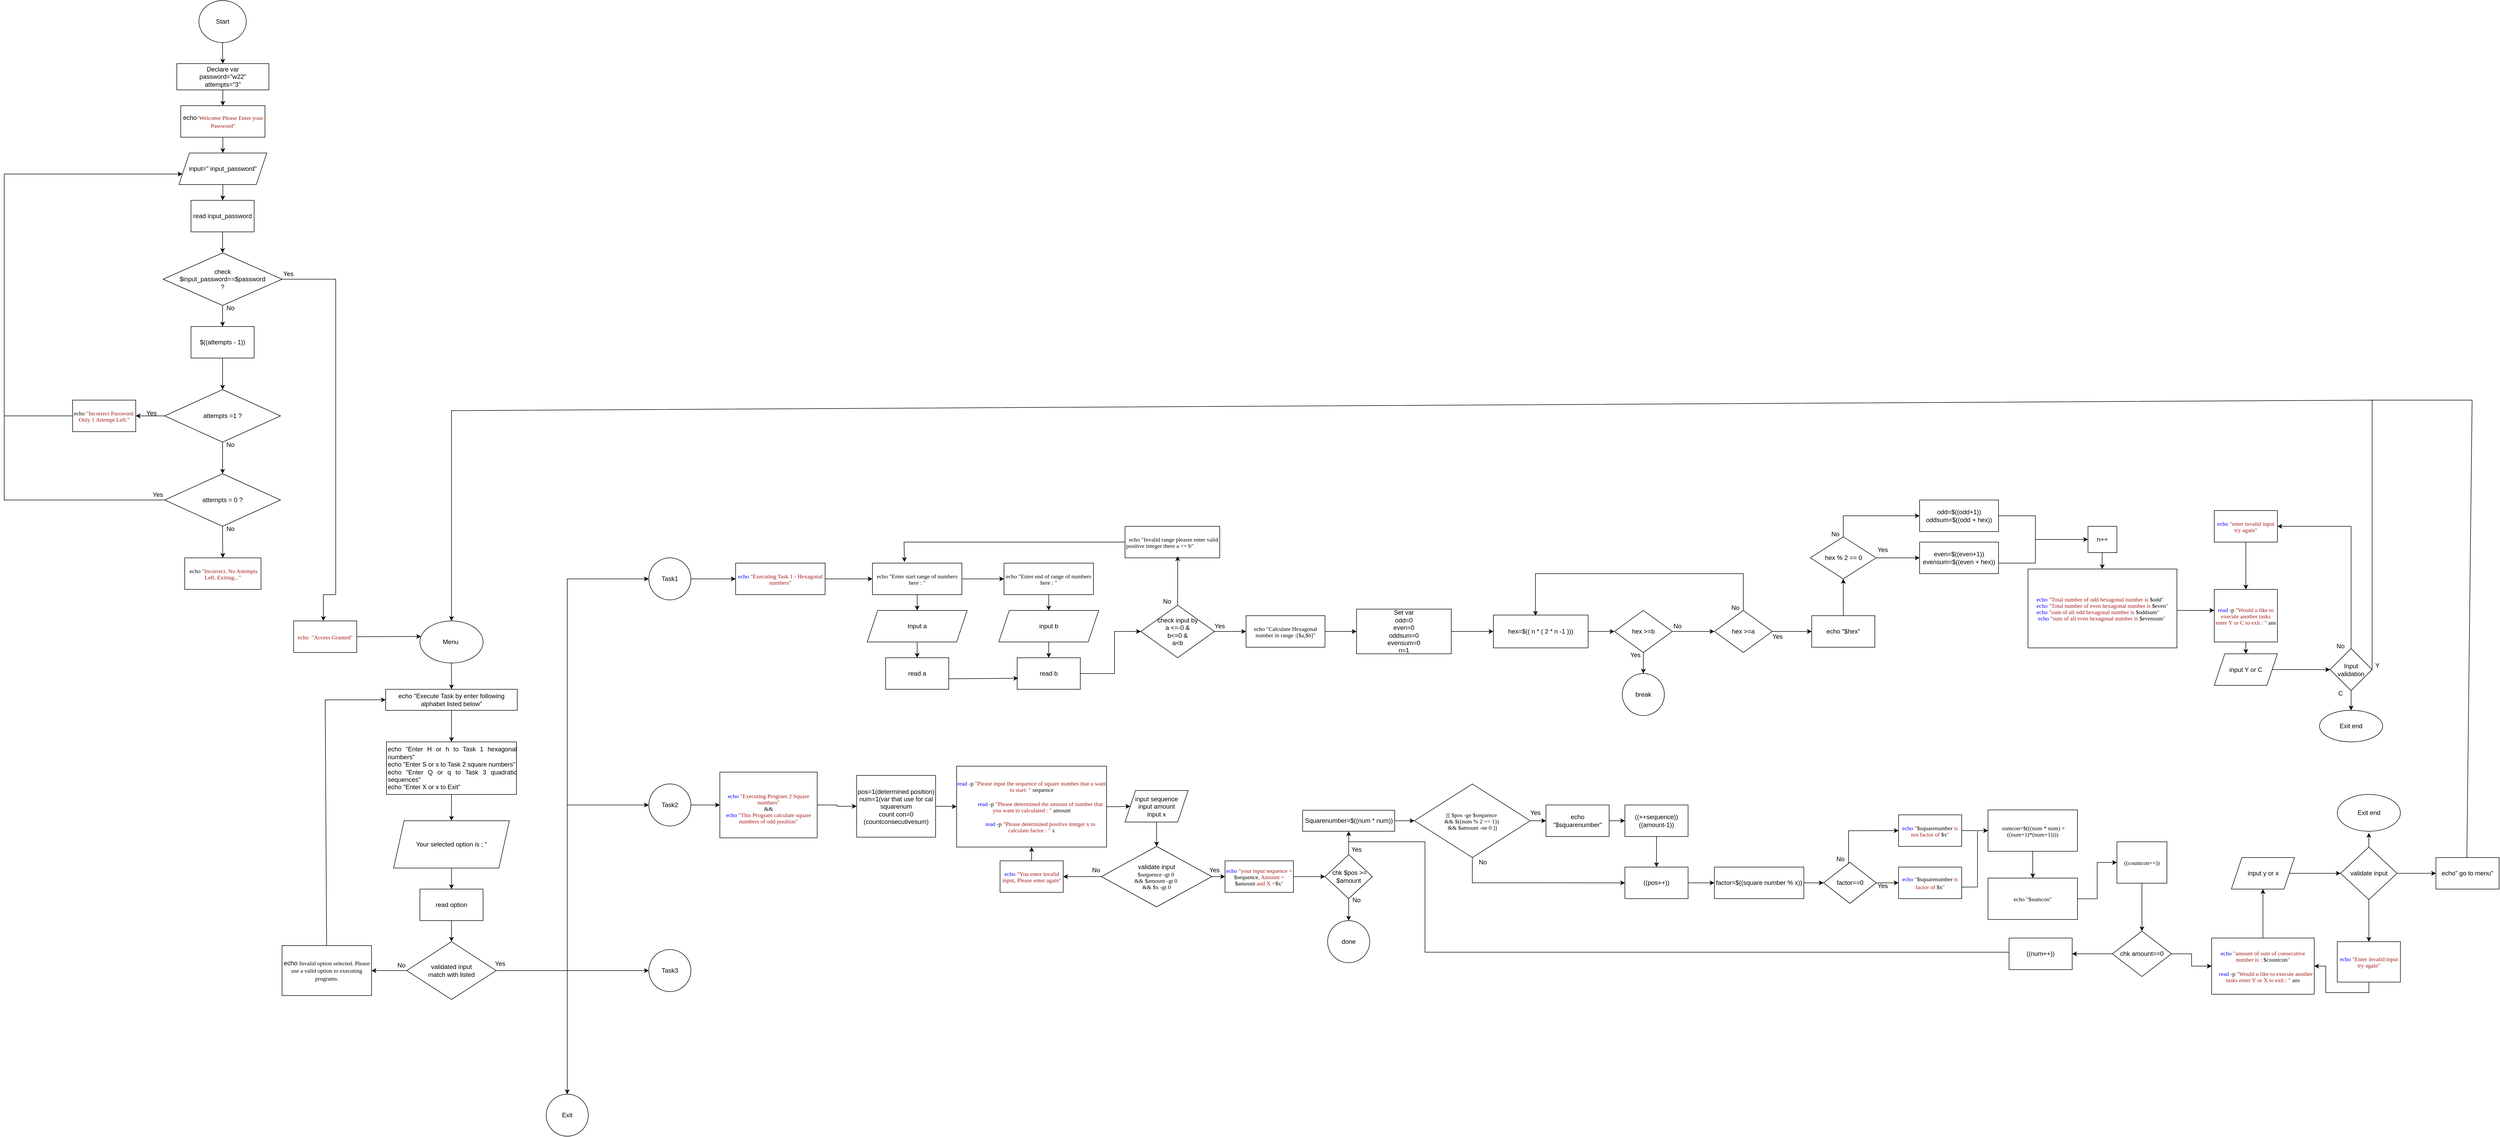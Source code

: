 <mxfile version="26.1.1">
  <diagram name="Page-1" id="By6dQNs391RpXOpqeUJY">
    <mxGraphModel dx="5415" dy="3225" grid="1" gridSize="10" guides="1" tooltips="1" connect="1" arrows="1" fold="1" page="1" pageScale="1" pageWidth="850" pageHeight="1100" math="0" shadow="0">
      <root>
        <mxCell id="0" />
        <mxCell id="1" parent="0" />
        <mxCell id="m7UFQ540Zj4ck79b5W-W-16" value="" style="edgeStyle=orthogonalEdgeStyle;rounded=0;orthogonalLoop=1;jettySize=auto;html=1;" parent="1" source="m7UFQ540Zj4ck79b5W-W-14" target="m7UFQ540Zj4ck79b5W-W-15" edge="1">
          <mxGeometry relative="1" as="geometry" />
        </mxCell>
        <mxCell id="m7UFQ540Zj4ck79b5W-W-14" value="Start" style="ellipse;whiteSpace=wrap;html=1;" parent="1" vertex="1">
          <mxGeometry x="380" y="30" width="90" height="80" as="geometry" />
        </mxCell>
        <mxCell id="m7UFQ540Zj4ck79b5W-W-18" value="" style="edgeStyle=orthogonalEdgeStyle;rounded=0;orthogonalLoop=1;jettySize=auto;html=1;" parent="1" source="m7UFQ540Zj4ck79b5W-W-15" target="m7UFQ540Zj4ck79b5W-W-17" edge="1">
          <mxGeometry relative="1" as="geometry" />
        </mxCell>
        <mxCell id="m7UFQ540Zj4ck79b5W-W-15" value="Declare var&lt;div&gt;password=&quot;w22&quot;&lt;/div&gt;&lt;div&gt;attempts=&quot;3&quot;&lt;/div&gt;" style="rounded=0;whiteSpace=wrap;html=1;" parent="1" vertex="1">
          <mxGeometry x="338" y="150" width="175" height="50" as="geometry" />
        </mxCell>
        <mxCell id="m7UFQ540Zj4ck79b5W-W-21" value="" style="edgeStyle=orthogonalEdgeStyle;rounded=0;orthogonalLoop=1;jettySize=auto;html=1;" parent="1" source="m7UFQ540Zj4ck79b5W-W-17" target="m7UFQ540Zj4ck79b5W-W-20" edge="1">
          <mxGeometry relative="1" as="geometry" />
        </mxCell>
        <mxCell id="m7UFQ540Zj4ck79b5W-W-17" value="echo&lt;span style=&quot;color: rgb(163, 21, 21); font-family: Menlo; font-size: 11px; background-color: rgb(255, 255, 255);&quot;&gt;&quot;Welcome Please Enter your Password&quot;&lt;/span&gt;" style="rounded=0;whiteSpace=wrap;html=1;" parent="1" vertex="1">
          <mxGeometry x="345.5" y="230" width="160" height="60" as="geometry" />
        </mxCell>
        <mxCell id="m7UFQ540Zj4ck79b5W-W-24" value="" style="edgeStyle=orthogonalEdgeStyle;rounded=0;orthogonalLoop=1;jettySize=auto;html=1;" parent="1" source="m7UFQ540Zj4ck79b5W-W-20" target="m7UFQ540Zj4ck79b5W-W-23" edge="1">
          <mxGeometry relative="1" as="geometry" />
        </mxCell>
        <mxCell id="m7UFQ540Zj4ck79b5W-W-20" value="input=&quot; input_password&quot;" style="shape=parallelogram;perimeter=parallelogramPerimeter;whiteSpace=wrap;html=1;fixedSize=1;" parent="1" vertex="1">
          <mxGeometry x="342" y="320" width="167" height="60" as="geometry" />
        </mxCell>
        <mxCell id="m7UFQ540Zj4ck79b5W-W-33" value="" style="edgeStyle=orthogonalEdgeStyle;rounded=0;orthogonalLoop=1;jettySize=auto;html=1;" parent="1" source="m7UFQ540Zj4ck79b5W-W-22" target="m7UFQ540Zj4ck79b5W-W-29" edge="1">
          <mxGeometry relative="1" as="geometry" />
        </mxCell>
        <mxCell id="m7UFQ540Zj4ck79b5W-W-22" value="check&lt;div&gt;$input_password==$password&lt;/div&gt;&lt;div&gt;?&lt;/div&gt;" style="rhombus;whiteSpace=wrap;html=1;" parent="1" vertex="1">
          <mxGeometry x="312" y="510" width="226" height="100" as="geometry" />
        </mxCell>
        <mxCell id="m7UFQ540Zj4ck79b5W-W-25" value="" style="edgeStyle=orthogonalEdgeStyle;rounded=0;orthogonalLoop=1;jettySize=auto;html=1;" parent="1" source="m7UFQ540Zj4ck79b5W-W-23" target="m7UFQ540Zj4ck79b5W-W-22" edge="1">
          <mxGeometry relative="1" as="geometry" />
        </mxCell>
        <mxCell id="m7UFQ540Zj4ck79b5W-W-23" value="read input_password" style="rounded=0;whiteSpace=wrap;html=1;" parent="1" vertex="1">
          <mxGeometry x="365" y="410" width="120" height="60" as="geometry" />
        </mxCell>
        <mxCell id="m7UFQ540Zj4ck79b5W-W-26" value="&lt;p style=&quot;margin: 0px; font-style: normal; font-variant-caps: normal; font-stretch: normal; font-size: 11px; line-height: normal; font-family: Menlo; font-size-adjust: none; font-kerning: auto; font-variant-alternates: normal; font-variant-ligatures: normal; font-variant-numeric: normal; font-variant-east-asian: normal; font-variant-position: normal; font-feature-settings: normal; font-optical-sizing: auto; font-variation-settings: normal; background-color: rgb(255, 255, 255); color: rgb(163, 21, 21);&quot;&gt;&lt;span style=&quot;color: rgb(0, 0, 0);&quot;&gt;&amp;nbsp;&lt;/span&gt;&lt;span style=&quot;caret-color: rgb(0, 0, 255); color: rgb(0, 0, 0);&quot;&gt;&lt;font color=&quot;rgb(0, 0, 255)&quot;&gt;echo&lt;/font&gt;&lt;/span&gt;&lt;span style=&quot;color: rgb(0, 0, 0);&quot;&gt;&amp;nbsp;&lt;/span&gt;&quot;Incorrect. No Attempts Left. Exiting...&quot;&lt;/p&gt;" style="rounded=0;whiteSpace=wrap;html=1;" parent="1" vertex="1">
          <mxGeometry x="353" y="1090" width="145" height="60" as="geometry" />
        </mxCell>
        <mxCell id="m7UFQ540Zj4ck79b5W-W-35" value="" style="edgeStyle=orthogonalEdgeStyle;rounded=0;orthogonalLoop=1;jettySize=auto;html=1;" parent="1" source="m7UFQ540Zj4ck79b5W-W-27" target="m7UFQ540Zj4ck79b5W-W-31" edge="1">
          <mxGeometry relative="1" as="geometry" />
        </mxCell>
        <mxCell id="m7UFQ540Zj4ck79b5W-W-42" value="" style="edgeStyle=orthogonalEdgeStyle;rounded=0;orthogonalLoop=1;jettySize=auto;html=1;" parent="1" source="m7UFQ540Zj4ck79b5W-W-27" target="m7UFQ540Zj4ck79b5W-W-41" edge="1">
          <mxGeometry relative="1" as="geometry" />
        </mxCell>
        <mxCell id="m7UFQ540Zj4ck79b5W-W-27" value="attempts =1 ?" style="rhombus;whiteSpace=wrap;html=1;" parent="1" vertex="1">
          <mxGeometry x="315" y="770" width="220" height="100" as="geometry" />
        </mxCell>
        <mxCell id="m7UFQ540Zj4ck79b5W-W-34" value="" style="edgeStyle=orthogonalEdgeStyle;rounded=0;orthogonalLoop=1;jettySize=auto;html=1;" parent="1" source="m7UFQ540Zj4ck79b5W-W-29" target="m7UFQ540Zj4ck79b5W-W-27" edge="1">
          <mxGeometry relative="1" as="geometry" />
        </mxCell>
        <mxCell id="m7UFQ540Zj4ck79b5W-W-29" value="$((attempts - 1))" style="rounded=0;whiteSpace=wrap;html=1;" parent="1" vertex="1">
          <mxGeometry x="365" y="650" width="120" height="60" as="geometry" />
        </mxCell>
        <mxCell id="m7UFQ540Zj4ck79b5W-W-38" value="" style="edgeStyle=orthogonalEdgeStyle;rounded=0;orthogonalLoop=1;jettySize=auto;html=1;" parent="1" source="m7UFQ540Zj4ck79b5W-W-31" target="m7UFQ540Zj4ck79b5W-W-26" edge="1">
          <mxGeometry relative="1" as="geometry" />
        </mxCell>
        <mxCell id="m7UFQ540Zj4ck79b5W-W-44" value="" style="edgeStyle=orthogonalEdgeStyle;rounded=0;orthogonalLoop=1;jettySize=auto;html=1;" parent="1" source="m7UFQ540Zj4ck79b5W-W-31" target="m7UFQ540Zj4ck79b5W-W-20" edge="1">
          <mxGeometry relative="1" as="geometry">
            <mxPoint x="220" y="360" as="targetPoint" />
            <Array as="points">
              <mxPoint x="10" y="980" />
              <mxPoint x="10" y="360" />
            </Array>
          </mxGeometry>
        </mxCell>
        <mxCell id="m7UFQ540Zj4ck79b5W-W-31" value="attempts = 0 ?" style="rhombus;whiteSpace=wrap;html=1;" parent="1" vertex="1">
          <mxGeometry x="315" y="930" width="220" height="100" as="geometry" />
        </mxCell>
        <mxCell id="m7UFQ540Zj4ck79b5W-W-36" value="" style="endArrow=none;html=1;rounded=0;exitX=1;exitY=0.5;exitDx=0;exitDy=0;" parent="1" source="m7UFQ540Zj4ck79b5W-W-22" edge="1">
          <mxGeometry width="50" height="50" relative="1" as="geometry">
            <mxPoint x="660" y="590" as="sourcePoint" />
            <mxPoint x="640" y="1160" as="targetPoint" />
            <Array as="points">
              <mxPoint x="640" y="560" />
            </Array>
          </mxGeometry>
        </mxCell>
        <mxCell id="m7UFQ540Zj4ck79b5W-W-37" value="" style="endArrow=classic;html=1;rounded=0;" parent="1" edge="1">
          <mxGeometry width="50" height="50" relative="1" as="geometry">
            <mxPoint x="640" y="1160" as="sourcePoint" />
            <mxPoint x="616.5" y="1210" as="targetPoint" />
            <Array as="points">
              <mxPoint x="616.5" y="1160" />
            </Array>
          </mxGeometry>
        </mxCell>
        <mxCell id="m7UFQ540Zj4ck79b5W-W-41" value="&lt;p style=&quot;margin: 0px; font-style: normal; font-variant-caps: normal; font-stretch: normal; font-size: 11px; line-height: normal; font-family: Menlo; font-size-adjust: none; font-kerning: auto; font-variant-alternates: normal; font-variant-ligatures: normal; font-variant-numeric: normal; font-variant-east-asian: normal; font-variant-position: normal; font-variant-emoji: normal; font-feature-settings: normal; font-optical-sizing: auto; font-variation-settings: normal; color: rgb(163, 21, 21); background-color: rgb(255, 255, 255);&quot;&gt;&lt;span style=&quot;color: #000000&quot;&gt;echo&amp;nbsp;&lt;/span&gt;&quot;Incorrect Password. Only 1 Attempt Left.&quot;&lt;/p&gt;" style="rounded=0;whiteSpace=wrap;html=1;" parent="1" vertex="1">
          <mxGeometry x="140" y="790" width="120" height="60" as="geometry" />
        </mxCell>
        <mxCell id="m7UFQ540Zj4ck79b5W-W-45" value="" style="endArrow=none;html=1;rounded=0;" parent="1" edge="1">
          <mxGeometry width="50" height="50" relative="1" as="geometry">
            <mxPoint x="10" y="820" as="sourcePoint" />
            <mxPoint x="140" y="820" as="targetPoint" />
            <Array as="points">
              <mxPoint x="40" y="820" />
              <mxPoint x="100" y="820" />
            </Array>
          </mxGeometry>
        </mxCell>
        <mxCell id="m7UFQ540Zj4ck79b5W-W-46" value="No" style="text;html=1;align=center;verticalAlign=middle;whiteSpace=wrap;rounded=0;" parent="1" vertex="1">
          <mxGeometry x="410" y="860" width="60" height="30" as="geometry" />
        </mxCell>
        <mxCell id="m7UFQ540Zj4ck79b5W-W-47" value="Yes" style="text;html=1;align=center;verticalAlign=middle;whiteSpace=wrap;rounded=0;" parent="1" vertex="1">
          <mxGeometry x="260" y="800" width="60" height="30" as="geometry" />
        </mxCell>
        <mxCell id="m7UFQ540Zj4ck79b5W-W-48" value="No" style="text;html=1;align=center;verticalAlign=middle;whiteSpace=wrap;rounded=0;" parent="1" vertex="1">
          <mxGeometry x="410" y="600" width="60" height="30" as="geometry" />
        </mxCell>
        <mxCell id="m7UFQ540Zj4ck79b5W-W-49" value="Yes" style="text;html=1;align=center;verticalAlign=middle;whiteSpace=wrap;rounded=0;" parent="1" vertex="1">
          <mxGeometry x="520" y="535" width="60" height="30" as="geometry" />
        </mxCell>
        <mxCell id="m7UFQ540Zj4ck79b5W-W-50" value="Yes" style="text;html=1;align=center;verticalAlign=middle;whiteSpace=wrap;rounded=0;" parent="1" vertex="1">
          <mxGeometry x="272" y="955" width="60" height="30" as="geometry" />
        </mxCell>
        <mxCell id="m7UFQ540Zj4ck79b5W-W-54" value="No" style="text;html=1;align=center;verticalAlign=middle;whiteSpace=wrap;rounded=0;" parent="1" vertex="1">
          <mxGeometry x="410" y="1020" width="60" height="30" as="geometry" />
        </mxCell>
        <mxCell id="m7UFQ540Zj4ck79b5W-W-55" value="&lt;p style=&quot;margin: 0px; font-style: normal; font-variant-caps: normal; font-stretch: normal; font-size: 11px; line-height: normal; font-family: Menlo; font-size-adjust: none; font-kerning: auto; font-variant-alternates: normal; font-variant-ligatures: normal; font-variant-numeric: normal; font-variant-east-asian: normal; font-variant-position: normal; font-feature-settings: normal; font-optical-sizing: auto; font-variation-settings: normal; color: rgb(163, 21, 21); background-color: rgb(255, 255, 255);&quot;&gt;echo &amp;nbsp;&quot;Access Granted&quot;&lt;/p&gt;" style="rounded=0;whiteSpace=wrap;html=1;" parent="1" vertex="1">
          <mxGeometry x="560" y="1210" width="120" height="60" as="geometry" />
        </mxCell>
        <mxCell id="m7UFQ540Zj4ck79b5W-W-64" value="" style="edgeStyle=none;rounded=0;orthogonalLoop=1;jettySize=auto;html=1;" parent="1" source="m7UFQ540Zj4ck79b5W-W-56" target="m7UFQ540Zj4ck79b5W-W-57" edge="1">
          <mxGeometry relative="1" as="geometry" />
        </mxCell>
        <mxCell id="m7UFQ540Zj4ck79b5W-W-56" value="Menu&amp;nbsp;" style="ellipse;whiteSpace=wrap;html=1;" parent="1" vertex="1">
          <mxGeometry x="800" y="1210" width="120" height="80" as="geometry" />
        </mxCell>
        <mxCell id="m7UFQ540Zj4ck79b5W-W-65" value="" style="edgeStyle=none;rounded=0;orthogonalLoop=1;jettySize=auto;html=1;" parent="1" source="m7UFQ540Zj4ck79b5W-W-57" target="m7UFQ540Zj4ck79b5W-W-62" edge="1">
          <mxGeometry relative="1" as="geometry" />
        </mxCell>
        <mxCell id="m7UFQ540Zj4ck79b5W-W-57" value="echo &quot;Execute Task by enter following alphabet listed below&quot;" style="rounded=0;whiteSpace=wrap;html=1;" parent="1" vertex="1">
          <mxGeometry x="735" y="1340" width="250" height="40" as="geometry" />
        </mxCell>
        <mxCell id="m7UFQ540Zj4ck79b5W-W-68" value="" style="edgeStyle=none;rounded=0;orthogonalLoop=1;jettySize=auto;html=1;" parent="1" source="m7UFQ540Zj4ck79b5W-W-62" target="m7UFQ540Zj4ck79b5W-W-67" edge="1">
          <mxGeometry relative="1" as="geometry" />
        </mxCell>
        <mxCell id="m7UFQ540Zj4ck79b5W-W-62" value="&lt;div style=&quot;text-align: justify;&quot;&gt;echo &quot;Enter H or h to Task 1 hexagonal numbers&quot;&lt;/div&gt;&lt;div style=&quot;text-align: justify;&quot;&gt;echo &quot;Enter S or s to Task 2 square numbers&quot;&lt;/div&gt;&lt;div style=&quot;text-align: justify;&quot;&gt;echo &quot;Enter Q or q to Task 3 quadratic sequences&quot;&lt;/div&gt;&lt;div style=&quot;text-align: justify;&quot;&gt;echo &quot;Enter X or x to Exit&quot;&lt;/div&gt;" style="rounded=0;whiteSpace=wrap;html=1;align=left;" parent="1" vertex="1">
          <mxGeometry x="736.5" y="1440" width="247" height="100" as="geometry" />
        </mxCell>
        <mxCell id="m7UFQ540Zj4ck79b5W-W-70" value="" style="edgeStyle=none;rounded=0;orthogonalLoop=1;jettySize=auto;html=1;" parent="1" source="m7UFQ540Zj4ck79b5W-W-67" target="m7UFQ540Zj4ck79b5W-W-69" edge="1">
          <mxGeometry relative="1" as="geometry" />
        </mxCell>
        <mxCell id="m7UFQ540Zj4ck79b5W-W-67" value="Your selected option is ; &quot;" style="shape=parallelogram;perimeter=parallelogramPerimeter;whiteSpace=wrap;html=1;fixedSize=1;" parent="1" vertex="1">
          <mxGeometry x="750" y="1590" width="220" height="90" as="geometry" />
        </mxCell>
        <mxCell id="m7UFQ540Zj4ck79b5W-W-72" value="" style="edgeStyle=none;rounded=0;orthogonalLoop=1;jettySize=auto;html=1;" parent="1" source="m7UFQ540Zj4ck79b5W-W-69" target="m7UFQ540Zj4ck79b5W-W-71" edge="1">
          <mxGeometry relative="1" as="geometry" />
        </mxCell>
        <mxCell id="m7UFQ540Zj4ck79b5W-W-69" value="read option" style="rounded=0;whiteSpace=wrap;html=1;" parent="1" vertex="1">
          <mxGeometry x="800" y="1720" width="120" height="60" as="geometry" />
        </mxCell>
        <mxCell id="m7UFQ540Zj4ck79b5W-W-71" value="validated input&lt;div&gt;match with listed&lt;/div&gt;" style="rhombus;whiteSpace=wrap;html=1;" parent="1" vertex="1">
          <mxGeometry x="775" y="1820" width="170" height="110" as="geometry" />
        </mxCell>
        <mxCell id="m7UFQ540Zj4ck79b5W-W-74" value="echo&amp;nbsp;&lt;span style=&quot;font-family: Menlo; font-size: 11px;&quot;&gt;Invalid option selected. Please use a valid option to executing programs.&lt;/span&gt;" style="rounded=0;whiteSpace=wrap;html=1;" parent="1" vertex="1">
          <mxGeometry x="538" y="1827.5" width="170" height="95" as="geometry" />
        </mxCell>
        <mxCell id="m7UFQ540Zj4ck79b5W-W-75" style="edgeStyle=none;rounded=0;orthogonalLoop=1;jettySize=auto;html=1;exitX=1;exitY=0.5;exitDx=0;exitDy=0;" parent="1" source="m7UFQ540Zj4ck79b5W-W-74" target="m7UFQ540Zj4ck79b5W-W-74" edge="1">
          <mxGeometry relative="1" as="geometry" />
        </mxCell>
        <mxCell id="m7UFQ540Zj4ck79b5W-W-76" value="" style="endArrow=classic;html=1;rounded=0;entryX=1;entryY=0.5;entryDx=0;entryDy=0;exitX=0;exitY=0.5;exitDx=0;exitDy=0;" parent="1" source="m7UFQ540Zj4ck79b5W-W-71" target="m7UFQ540Zj4ck79b5W-W-74" edge="1">
          <mxGeometry width="50" height="50" relative="1" as="geometry">
            <mxPoint x="775" y="1880" as="sourcePoint" />
            <mxPoint x="825" y="1830" as="targetPoint" />
          </mxGeometry>
        </mxCell>
        <mxCell id="m7UFQ540Zj4ck79b5W-W-81" value="" style="endArrow=classic;html=1;rounded=0;entryX=0.018;entryY=0.369;entryDx=0;entryDy=0;entryPerimeter=0;" parent="1" target="m7UFQ540Zj4ck79b5W-W-56" edge="1">
          <mxGeometry width="50" height="50" relative="1" as="geometry">
            <mxPoint x="680" y="1240" as="sourcePoint" />
            <mxPoint x="730" y="1190" as="targetPoint" />
          </mxGeometry>
        </mxCell>
        <mxCell id="m7UFQ540Zj4ck79b5W-W-83" value="" style="endArrow=classic;html=1;rounded=0;entryX=0;entryY=0.5;entryDx=0;entryDy=0;" parent="1" source="m7UFQ540Zj4ck79b5W-W-74" target="m7UFQ540Zj4ck79b5W-W-57" edge="1">
          <mxGeometry width="50" height="50" relative="1" as="geometry">
            <mxPoint x="650" y="1845" as="sourcePoint" />
            <mxPoint x="650" y="1360" as="targetPoint" />
            <Array as="points">
              <mxPoint x="620" y="1360" />
            </Array>
          </mxGeometry>
        </mxCell>
        <mxCell id="m7UFQ540Zj4ck79b5W-W-94" value="" style="edgeStyle=none;rounded=0;orthogonalLoop=1;jettySize=auto;html=1;" parent="1" source="m7UFQ540Zj4ck79b5W-W-84" target="m7UFQ540Zj4ck79b5W-W-93" edge="1">
          <mxGeometry relative="1" as="geometry" />
        </mxCell>
        <mxCell id="m7UFQ540Zj4ck79b5W-W-84" value="Task1" style="ellipse;whiteSpace=wrap;html=1;aspect=fixed;" parent="1" vertex="1">
          <mxGeometry x="1235" y="1090" width="80" height="80" as="geometry" />
        </mxCell>
        <mxCell id="9CXpCsYRKlZcm--3XioX-51" value="" style="edgeStyle=orthogonalEdgeStyle;rounded=0;orthogonalLoop=1;jettySize=auto;html=1;" edge="1" parent="1" source="m7UFQ540Zj4ck79b5W-W-85" target="9CXpCsYRKlZcm--3XioX-50">
          <mxGeometry relative="1" as="geometry" />
        </mxCell>
        <mxCell id="m7UFQ540Zj4ck79b5W-W-85" value="Task2" style="ellipse;whiteSpace=wrap;html=1;aspect=fixed;" parent="1" vertex="1">
          <mxGeometry x="1235" y="1520" width="80" height="80" as="geometry" />
        </mxCell>
        <mxCell id="m7UFQ540Zj4ck79b5W-W-86" value="Task3" style="ellipse;whiteSpace=wrap;html=1;aspect=fixed;" parent="1" vertex="1">
          <mxGeometry x="1235" y="1835" width="80" height="80" as="geometry" />
        </mxCell>
        <mxCell id="m7UFQ540Zj4ck79b5W-W-87" value="Exit" style="ellipse;whiteSpace=wrap;html=1;aspect=fixed;" parent="1" vertex="1">
          <mxGeometry x="1040" y="2110" width="80" height="80" as="geometry" />
        </mxCell>
        <mxCell id="m7UFQ540Zj4ck79b5W-W-88" value="" style="endArrow=classic;html=1;rounded=0;entryX=0;entryY=0.5;entryDx=0;entryDy=0;exitX=1;exitY=0.5;exitDx=0;exitDy=0;" parent="1" source="m7UFQ540Zj4ck79b5W-W-71" target="m7UFQ540Zj4ck79b5W-W-84" edge="1">
          <mxGeometry width="50" height="50" relative="1" as="geometry">
            <mxPoint x="945" y="1877.5" as="sourcePoint" />
            <mxPoint x="1180" y="1350" as="targetPoint" />
            <Array as="points">
              <mxPoint x="1080" y="1875" />
              <mxPoint x="1080" y="1770" />
              <mxPoint x="1080" y="1660" />
              <mxPoint x="1080" y="1590" />
              <mxPoint x="1080" y="1130" />
            </Array>
          </mxGeometry>
        </mxCell>
        <mxCell id="m7UFQ540Zj4ck79b5W-W-89" value="" style="endArrow=classic;html=1;rounded=0;entryX=0;entryY=0.5;entryDx=0;entryDy=0;" parent="1" target="m7UFQ540Zj4ck79b5W-W-85" edge="1">
          <mxGeometry width="50" height="50" relative="1" as="geometry">
            <mxPoint x="1080" y="1560" as="sourcePoint" />
            <mxPoint x="1120" y="1510" as="targetPoint" />
          </mxGeometry>
        </mxCell>
        <mxCell id="m7UFQ540Zj4ck79b5W-W-90" value="" style="endArrow=classic;html=1;rounded=0;" parent="1" target="m7UFQ540Zj4ck79b5W-W-87" edge="1">
          <mxGeometry width="50" height="50" relative="1" as="geometry">
            <mxPoint x="1080" y="1870" as="sourcePoint" />
            <mxPoint x="1130" y="1827.5" as="targetPoint" />
          </mxGeometry>
        </mxCell>
        <mxCell id="m7UFQ540Zj4ck79b5W-W-91" value="" style="endArrow=classic;html=1;rounded=0;" parent="1" target="m7UFQ540Zj4ck79b5W-W-86" edge="1">
          <mxGeometry width="50" height="50" relative="1" as="geometry">
            <mxPoint x="1080" y="1875" as="sourcePoint" />
            <mxPoint x="1130" y="1830" as="targetPoint" />
          </mxGeometry>
        </mxCell>
        <mxCell id="m7UFQ540Zj4ck79b5W-W-92" style="edgeStyle=none;rounded=0;orthogonalLoop=1;jettySize=auto;html=1;exitX=1;exitY=0.5;exitDx=0;exitDy=0;" parent="1" source="m7UFQ540Zj4ck79b5W-W-86" target="m7UFQ540Zj4ck79b5W-W-86" edge="1">
          <mxGeometry relative="1" as="geometry" />
        </mxCell>
        <mxCell id="m7UFQ540Zj4ck79b5W-W-96" value="" style="edgeStyle=none;rounded=0;orthogonalLoop=1;jettySize=auto;html=1;" parent="1" source="m7UFQ540Zj4ck79b5W-W-93" target="m7UFQ540Zj4ck79b5W-W-95" edge="1">
          <mxGeometry relative="1" as="geometry" />
        </mxCell>
        <mxCell id="m7UFQ540Zj4ck79b5W-W-93" value="&lt;p style=&quot;margin: 0px; font-style: normal; font-variant-caps: normal; font-weight: normal; font-stretch: normal; font-size: 11px; line-height: normal; font-family: Menlo; font-size-adjust: none; font-kerning: auto; font-variant-alternates: normal; font-variant-ligatures: normal; font-variant-numeric: normal; font-variant-east-asian: normal; font-variant-position: normal; font-feature-settings: normal; font-optical-sizing: auto; font-variation-settings: normal; color: rgb(163, 21, 21); background-color: rgb(255, 255, 255);&quot;&gt;&lt;span style=&quot;color: rgb(0, 0, 255);&quot;&gt;echo&lt;/span&gt;&lt;span style=&quot;color: rgb(0, 0, 0);&quot;&gt; &lt;/span&gt;&quot;Executing Task 1 - Hexagonal numbers&quot;&lt;/p&gt;" style="rounded=0;whiteSpace=wrap;html=1;" parent="1" vertex="1">
          <mxGeometry x="1400" y="1100" width="170" height="60" as="geometry" />
        </mxCell>
        <mxCell id="m7UFQ540Zj4ck79b5W-W-98" value="" style="edgeStyle=none;rounded=0;orthogonalLoop=1;jettySize=auto;html=1;" parent="1" source="m7UFQ540Zj4ck79b5W-W-95" target="m7UFQ540Zj4ck79b5W-W-97" edge="1">
          <mxGeometry relative="1" as="geometry" />
        </mxCell>
        <mxCell id="m7UFQ540Zj4ck79b5W-W-100" value="" style="edgeStyle=none;rounded=0;orthogonalLoop=1;jettySize=auto;html=1;" parent="1" source="m7UFQ540Zj4ck79b5W-W-95" target="m7UFQ540Zj4ck79b5W-W-99" edge="1">
          <mxGeometry relative="1" as="geometry" />
        </mxCell>
        <mxCell id="m7UFQ540Zj4ck79b5W-W-95" value="&lt;p style=&quot;margin: 0.0px 0.0px 0.0px 0.0px; font: 11.0px Menlo; color: #000000&quot;&gt;&lt;span style=&quot;font-variant-ligatures: no-common-ligatures&quot;&gt;echo &quot;Enter start range of numbers here : &quot;&lt;/span&gt;&lt;/p&gt;" style="rounded=0;whiteSpace=wrap;html=1;" parent="1" vertex="1">
          <mxGeometry x="1660" y="1100" width="170" height="60" as="geometry" />
        </mxCell>
        <mxCell id="m7UFQ540Zj4ck79b5W-W-102" value="" style="edgeStyle=none;rounded=0;orthogonalLoop=1;jettySize=auto;html=1;" parent="1" source="m7UFQ540Zj4ck79b5W-W-97" target="m7UFQ540Zj4ck79b5W-W-101" edge="1">
          <mxGeometry relative="1" as="geometry" />
        </mxCell>
        <mxCell id="m7UFQ540Zj4ck79b5W-W-97" value="&lt;p style=&quot;margin: 0px; font-style: normal; font-variant-caps: normal; font-stretch: normal; font-size: 11px; line-height: normal; font-family: Menlo; font-size-adjust: none; font-kerning: auto; font-variant-alternates: normal; font-variant-ligatures: normal; font-variant-numeric: normal; font-variant-east-asian: normal; font-variant-position: normal; font-variant-emoji: normal; font-feature-settings: normal; font-optical-sizing: auto; font-variation-settings: normal;&quot;&gt;&lt;span style=&quot;font-variant-ligatures: no-common-ligatures&quot;&gt;echo &quot;Enter end of range of numbers here : &quot;&lt;/span&gt;&lt;/p&gt;" style="rounded=0;whiteSpace=wrap;html=1;" parent="1" vertex="1">
          <mxGeometry x="1910" y="1100" width="170" height="60" as="geometry" />
        </mxCell>
        <mxCell id="m7UFQ540Zj4ck79b5W-W-104" value="" style="edgeStyle=none;rounded=0;orthogonalLoop=1;jettySize=auto;html=1;" parent="1" source="m7UFQ540Zj4ck79b5W-W-99" target="m7UFQ540Zj4ck79b5W-W-103" edge="1">
          <mxGeometry relative="1" as="geometry" />
        </mxCell>
        <mxCell id="m7UFQ540Zj4ck79b5W-W-99" value="Input a" style="shape=parallelogram;perimeter=parallelogramPerimeter;whiteSpace=wrap;html=1;fixedSize=1;rounded=0;" parent="1" vertex="1">
          <mxGeometry x="1650" y="1190" width="190" height="60" as="geometry" />
        </mxCell>
        <mxCell id="m7UFQ540Zj4ck79b5W-W-106" value="" style="edgeStyle=none;rounded=0;orthogonalLoop=1;jettySize=auto;html=1;" parent="1" source="m7UFQ540Zj4ck79b5W-W-101" target="m7UFQ540Zj4ck79b5W-W-105" edge="1">
          <mxGeometry relative="1" as="geometry" />
        </mxCell>
        <mxCell id="m7UFQ540Zj4ck79b5W-W-101" value="input b" style="shape=parallelogram;perimeter=parallelogramPerimeter;whiteSpace=wrap;html=1;fixedSize=1;rounded=0;" parent="1" vertex="1">
          <mxGeometry x="1900" y="1190" width="190" height="60" as="geometry" />
        </mxCell>
        <mxCell id="m7UFQ540Zj4ck79b5W-W-103" value="read a" style="whiteSpace=wrap;html=1;rounded=0;" parent="1" vertex="1">
          <mxGeometry x="1685" y="1280" width="120" height="60" as="geometry" />
        </mxCell>
        <mxCell id="m7UFQ540Zj4ck79b5W-W-105" value="read b" style="whiteSpace=wrap;html=1;rounded=0;" parent="1" vertex="1">
          <mxGeometry x="1935" y="1280" width="120" height="60" as="geometry" />
        </mxCell>
        <mxCell id="m7UFQ540Zj4ck79b5W-W-107" value="" style="endArrow=classic;html=1;rounded=0;entryX=0.017;entryY=0.65;entryDx=0;entryDy=0;entryPerimeter=0;" parent="1" target="m7UFQ540Zj4ck79b5W-W-105" edge="1">
          <mxGeometry width="50" height="50" relative="1" as="geometry">
            <mxPoint x="1805" y="1320" as="sourcePoint" />
            <mxPoint x="1855" y="1270" as="targetPoint" />
          </mxGeometry>
        </mxCell>
        <mxCell id="m7UFQ540Zj4ck79b5W-W-114" value="" style="edgeStyle=none;rounded=0;orthogonalLoop=1;jettySize=auto;html=1;" parent="1" source="m7UFQ540Zj4ck79b5W-W-108" target="m7UFQ540Zj4ck79b5W-W-113" edge="1">
          <mxGeometry relative="1" as="geometry" />
        </mxCell>
        <mxCell id="m7UFQ540Zj4ck79b5W-W-108" value="check input by&lt;div&gt;a &amp;lt;=-0 &amp;amp;&lt;/div&gt;&lt;div&gt;b&amp;lt;=0 &amp;amp;&lt;/div&gt;&lt;div&gt;a&amp;lt;b&lt;/div&gt;" style="rhombus;whiteSpace=wrap;html=1;" parent="1" vertex="1">
          <mxGeometry x="2170" y="1180" width="140" height="100" as="geometry" />
        </mxCell>
        <mxCell id="m7UFQ540Zj4ck79b5W-W-109" value="&lt;p style=&quot;margin: 0px; font-style: normal; font-variant-caps: normal; font-stretch: normal; font-size: 11px; line-height: normal; font-family: Menlo; font-size-adjust: none; font-kerning: auto; font-variant-alternates: normal; font-variant-ligatures: normal; font-variant-numeric: normal; font-variant-east-asian: normal; font-variant-position: normal; font-feature-settings: normal; font-optical-sizing: auto; font-variation-settings: normal;&quot;&gt;&lt;span style=&quot;font-variant-ligatures: no-common-ligatures&quot;&gt;&amp;nbsp; echo &quot;Invalid range pleaser enter valid positive integer there a &amp;lt;= b&quot;&lt;/span&gt;&lt;/p&gt;" style="rounded=0;whiteSpace=wrap;html=1;align=left;" parent="1" vertex="1">
          <mxGeometry x="2140" y="1030" width="180" height="60" as="geometry" />
        </mxCell>
        <mxCell id="m7UFQ540Zj4ck79b5W-W-110" value="" style="endArrow=classic;html=1;rounded=0;entryX=0.556;entryY=0.948;entryDx=0;entryDy=0;entryPerimeter=0;" parent="1" target="m7UFQ540Zj4ck79b5W-W-109" edge="1">
          <mxGeometry width="50" height="50" relative="1" as="geometry">
            <mxPoint x="2240" y="1180" as="sourcePoint" />
            <mxPoint x="2290" y="1130" as="targetPoint" />
          </mxGeometry>
        </mxCell>
        <mxCell id="m7UFQ540Zj4ck79b5W-W-111" value="" style="endArrow=classic;html=1;rounded=0;entryX=0.358;entryY=-0.036;entryDx=0;entryDy=0;entryPerimeter=0;" parent="1" target="m7UFQ540Zj4ck79b5W-W-95" edge="1">
          <mxGeometry width="50" height="50" relative="1" as="geometry">
            <mxPoint x="2140" y="1060" as="sourcePoint" />
            <mxPoint x="1710" y="1060" as="targetPoint" />
            <Array as="points">
              <mxPoint x="1720" y="1060" />
            </Array>
          </mxGeometry>
        </mxCell>
        <mxCell id="m7UFQ540Zj4ck79b5W-W-112" value="" style="endArrow=classic;html=1;rounded=0;exitX=1;exitY=0.5;exitDx=0;exitDy=0;" parent="1" source="m7UFQ540Zj4ck79b5W-W-105" edge="1">
          <mxGeometry width="50" height="50" relative="1" as="geometry">
            <mxPoint x="2120" y="1280" as="sourcePoint" />
            <mxPoint x="2170" y="1230" as="targetPoint" />
            <Array as="points">
              <mxPoint x="2120" y="1310" />
              <mxPoint x="2120" y="1230" />
            </Array>
          </mxGeometry>
        </mxCell>
        <mxCell id="9CXpCsYRKlZcm--3XioX-2" value="" style="edgeStyle=orthogonalEdgeStyle;rounded=0;orthogonalLoop=1;jettySize=auto;html=1;" edge="1" parent="1" source="m7UFQ540Zj4ck79b5W-W-113" target="9CXpCsYRKlZcm--3XioX-1">
          <mxGeometry relative="1" as="geometry" />
        </mxCell>
        <mxCell id="m7UFQ540Zj4ck79b5W-W-113" value="&lt;p style=&quot;margin: 0px; font-style: normal; font-variant-caps: normal; font-stretch: normal; font-size: 11px; line-height: normal; font-family: Menlo; font-size-adjust: none; font-kerning: auto; font-variant-alternates: normal; font-variant-ligatures: normal; font-variant-numeric: normal; font-variant-east-asian: normal; font-variant-position: normal; font-variant-emoji: normal; font-feature-settings: normal; font-optical-sizing: auto; font-variation-settings: normal;&quot;&gt;&lt;span style=&quot;font-variant-ligatures: no-common-ligatures&quot;&gt;echo &quot;Calculate Hexagonal number in range :[$a,$b]&quot;&lt;/span&gt;&lt;/p&gt;" style="rounded=0;whiteSpace=wrap;html=1;" parent="1" vertex="1">
          <mxGeometry x="2370" y="1200" width="150" height="60" as="geometry" />
        </mxCell>
        <mxCell id="9CXpCsYRKlZcm--3XioX-4" value="" style="edgeStyle=orthogonalEdgeStyle;rounded=0;orthogonalLoop=1;jettySize=auto;html=1;" edge="1" parent="1" source="9CXpCsYRKlZcm--3XioX-1" target="9CXpCsYRKlZcm--3XioX-3">
          <mxGeometry relative="1" as="geometry" />
        </mxCell>
        <mxCell id="9CXpCsYRKlZcm--3XioX-1" value="Set var&lt;div&gt;odd=0&lt;/div&gt;&lt;div&gt;even=0&lt;/div&gt;&lt;div&gt;oddsum=0&lt;/div&gt;&lt;div&gt;evensum=0&lt;/div&gt;&lt;div&gt;n=1&lt;/div&gt;" style="rounded=0;whiteSpace=wrap;html=1;" vertex="1" parent="1">
          <mxGeometry x="2580" y="1187.5" width="180" height="85" as="geometry" />
        </mxCell>
        <mxCell id="9CXpCsYRKlZcm--3XioX-6" value="" style="edgeStyle=orthogonalEdgeStyle;rounded=0;orthogonalLoop=1;jettySize=auto;html=1;" edge="1" parent="1" source="9CXpCsYRKlZcm--3XioX-3" target="9CXpCsYRKlZcm--3XioX-5">
          <mxGeometry relative="1" as="geometry" />
        </mxCell>
        <mxCell id="9CXpCsYRKlZcm--3XioX-3" value="hex=$(( n * ( 2 * n -1 )))" style="rounded=0;whiteSpace=wrap;html=1;" vertex="1" parent="1">
          <mxGeometry x="2840" y="1198.75" width="180" height="62.5" as="geometry" />
        </mxCell>
        <mxCell id="9CXpCsYRKlZcm--3XioX-8" value="" style="edgeStyle=orthogonalEdgeStyle;rounded=0;orthogonalLoop=1;jettySize=auto;html=1;" edge="1" parent="1" source="9CXpCsYRKlZcm--3XioX-5" target="9CXpCsYRKlZcm--3XioX-7">
          <mxGeometry relative="1" as="geometry" />
        </mxCell>
        <mxCell id="9CXpCsYRKlZcm--3XioX-10" value="" style="edgeStyle=orthogonalEdgeStyle;rounded=0;orthogonalLoop=1;jettySize=auto;html=1;" edge="1" parent="1" source="9CXpCsYRKlZcm--3XioX-5" target="9CXpCsYRKlZcm--3XioX-9">
          <mxGeometry relative="1" as="geometry" />
        </mxCell>
        <mxCell id="9CXpCsYRKlZcm--3XioX-5" value="hex &amp;gt;=b" style="rhombus;whiteSpace=wrap;html=1;" vertex="1" parent="1">
          <mxGeometry x="3070" y="1190" width="110" height="80" as="geometry" />
        </mxCell>
        <mxCell id="9CXpCsYRKlZcm--3XioX-7" value="break" style="ellipse;whiteSpace=wrap;html=1;" vertex="1" parent="1">
          <mxGeometry x="3085" y="1310" width="80" height="80" as="geometry" />
        </mxCell>
        <mxCell id="9CXpCsYRKlZcm--3XioX-14" value="" style="edgeStyle=orthogonalEdgeStyle;rounded=0;orthogonalLoop=1;jettySize=auto;html=1;" edge="1" parent="1" source="9CXpCsYRKlZcm--3XioX-9" target="9CXpCsYRKlZcm--3XioX-13">
          <mxGeometry relative="1" as="geometry" />
        </mxCell>
        <mxCell id="9CXpCsYRKlZcm--3XioX-9" value="hex &amp;gt;=a" style="rhombus;whiteSpace=wrap;html=1;" vertex="1" parent="1">
          <mxGeometry x="3260" y="1190" width="110" height="80" as="geometry" />
        </mxCell>
        <mxCell id="9CXpCsYRKlZcm--3XioX-17" value="" style="edgeStyle=orthogonalEdgeStyle;rounded=0;orthogonalLoop=1;jettySize=auto;html=1;" edge="1" parent="1" source="9CXpCsYRKlZcm--3XioX-13" target="9CXpCsYRKlZcm--3XioX-16">
          <mxGeometry relative="1" as="geometry" />
        </mxCell>
        <mxCell id="9CXpCsYRKlZcm--3XioX-13" value="echo &quot;$hex&quot;" style="whiteSpace=wrap;html=1;" vertex="1" parent="1">
          <mxGeometry x="3445" y="1200" width="120" height="60" as="geometry" />
        </mxCell>
        <mxCell id="9CXpCsYRKlZcm--3XioX-15" value="" style="endArrow=classic;html=1;rounded=0;exitX=0.5;exitY=0;exitDx=0;exitDy=0;" edge="1" parent="1" source="9CXpCsYRKlZcm--3XioX-9">
          <mxGeometry width="50" height="50" relative="1" as="geometry">
            <mxPoint x="3310" y="1190" as="sourcePoint" />
            <mxPoint x="2920" y="1200" as="targetPoint" />
            <Array as="points">
              <mxPoint x="3315" y="1120" />
              <mxPoint x="2920" y="1120" />
            </Array>
          </mxGeometry>
        </mxCell>
        <mxCell id="9CXpCsYRKlZcm--3XioX-19" value="" style="edgeStyle=orthogonalEdgeStyle;rounded=0;orthogonalLoop=1;jettySize=auto;html=1;" edge="1" parent="1" source="9CXpCsYRKlZcm--3XioX-16" target="9CXpCsYRKlZcm--3XioX-18">
          <mxGeometry relative="1" as="geometry" />
        </mxCell>
        <mxCell id="9CXpCsYRKlZcm--3XioX-16" value="hex % 2 == 0" style="rhombus;whiteSpace=wrap;html=1;" vertex="1" parent="1">
          <mxGeometry x="3442.5" y="1050" width="125" height="80" as="geometry" />
        </mxCell>
        <mxCell id="9CXpCsYRKlZcm--3XioX-18" value="even=$((even+1))&lt;div&gt;evensum=$((even + hex))&lt;/div&gt;" style="whiteSpace=wrap;html=1;" vertex="1" parent="1">
          <mxGeometry x="3650" y="1060" width="150" height="60" as="geometry" />
        </mxCell>
        <mxCell id="9CXpCsYRKlZcm--3XioX-20" value="odd=$((odd+1))&lt;div&gt;oddsum=$((odd + hex))&lt;/div&gt;" style="whiteSpace=wrap;html=1;" vertex="1" parent="1">
          <mxGeometry x="3650" y="980" width="150" height="60" as="geometry" />
        </mxCell>
        <mxCell id="9CXpCsYRKlZcm--3XioX-23" value="" style="endArrow=classic;html=1;rounded=0;exitX=0.5;exitY=0;exitDx=0;exitDy=0;exitPerimeter=0;entryX=0;entryY=0.5;entryDx=0;entryDy=0;" edge="1" parent="1" source="9CXpCsYRKlZcm--3XioX-16" target="9CXpCsYRKlZcm--3XioX-20">
          <mxGeometry width="50" height="50" relative="1" as="geometry">
            <mxPoint x="3500" y="1050" as="sourcePoint" />
            <mxPoint x="3640" y="1010" as="targetPoint" />
            <Array as="points">
              <mxPoint x="3505" y="1010" />
            </Array>
          </mxGeometry>
        </mxCell>
        <mxCell id="9CXpCsYRKlZcm--3XioX-24" value="n++" style="rounded=0;whiteSpace=wrap;html=1;" vertex="1" parent="1">
          <mxGeometry x="3970" y="1030" width="55" height="50" as="geometry" />
        </mxCell>
        <mxCell id="9CXpCsYRKlZcm--3XioX-25" value="" style="endArrow=classic;html=1;rounded=0;entryX=0;entryY=0.5;entryDx=0;entryDy=0;" edge="1" parent="1" target="9CXpCsYRKlZcm--3XioX-24">
          <mxGeometry width="50" height="50" relative="1" as="geometry">
            <mxPoint x="3800" y="1010" as="sourcePoint" />
            <mxPoint x="3850" y="960" as="targetPoint" />
            <Array as="points">
              <mxPoint x="3870" y="1010" />
              <mxPoint x="3870" y="1055" />
            </Array>
          </mxGeometry>
        </mxCell>
        <mxCell id="9CXpCsYRKlZcm--3XioX-28" value="" style="endArrow=none;html=1;rounded=0;" edge="1" parent="1">
          <mxGeometry width="50" height="50" relative="1" as="geometry">
            <mxPoint x="3800" y="1100" as="sourcePoint" />
            <mxPoint x="3870" y="1050" as="targetPoint" />
            <Array as="points">
              <mxPoint x="3870" y="1100" />
            </Array>
          </mxGeometry>
        </mxCell>
        <mxCell id="9CXpCsYRKlZcm--3XioX-29" value="" style="endArrow=classic;html=1;rounded=0;" edge="1" parent="1" target="9CXpCsYRKlZcm--3XioX-30">
          <mxGeometry width="50" height="50" relative="1" as="geometry">
            <mxPoint x="3996.94" y="1080" as="sourcePoint" />
            <mxPoint x="3996.94" y="1140" as="targetPoint" />
          </mxGeometry>
        </mxCell>
        <mxCell id="9CXpCsYRKlZcm--3XioX-30" value="&lt;p style=&quot;text-align: justify; margin: 0px; font-style: normal; font-variant-caps: normal; font-stretch: normal; font-size: 11px; line-height: normal; font-family: Menlo; font-size-adjust: none; font-kerning: auto; font-variant-alternates: normal; font-variant-ligatures: normal; font-variant-numeric: normal; font-variant-east-asian: normal; font-variant-position: normal; font-feature-settings: normal; font-optical-sizing: auto; font-variation-settings: normal; color: rgb(163, 21, 21); background-color: rgb(255, 255, 255);&quot;&gt;&lt;span style=&quot;color: rgb(0, 0, 255);&quot;&gt;echo&lt;/span&gt;&lt;span style=&quot;color: rgb(0, 0, 0);&quot;&gt; &lt;/span&gt;&quot;Total number of odd hexagonal number is &lt;span style=&quot;color: rgb(0, 0, 0);&quot;&gt;$odd&lt;/span&gt;&quot;&lt;/p&gt;&lt;p style=&quot;text-align: justify; margin: 0px; font-style: normal; font-variant-caps: normal; font-stretch: normal; font-size: 11px; line-height: normal; font-family: Menlo; font-size-adjust: none; font-kerning: auto; font-variant-alternates: normal; font-variant-ligatures: normal; font-variant-numeric: normal; font-variant-east-asian: normal; font-variant-position: normal; font-feature-settings: normal; font-optical-sizing: auto; font-variation-settings: normal; color: rgb(163, 21, 21); background-color: rgb(255, 255, 255);&quot;&gt;&lt;span style=&quot;color: rgb(0, 0, 255);&quot;&gt;echo&lt;/span&gt;&lt;span style=&quot;color: rgb(0, 0, 0);&quot;&gt; &lt;/span&gt;&lt;span style=&quot;color: rgb(163, 21, 21);&quot;&gt;&quot;Total number of even hexagonal number is &lt;/span&gt;&lt;span style=&quot;color: rgb(0, 0, 0);&quot;&gt;$even&lt;/span&gt;&lt;span style=&quot;color: rgb(163, 21, 21);&quot;&gt;&quot;&lt;/span&gt;&lt;/p&gt;&lt;p style=&quot;text-align: justify; margin: 0px; font-style: normal; font-variant-caps: normal; font-stretch: normal; font-size: 11px; line-height: normal; font-family: Menlo; font-size-adjust: none; font-kerning: auto; font-variant-alternates: normal; font-variant-ligatures: normal; font-variant-numeric: normal; font-variant-east-asian: normal; font-variant-position: normal; font-feature-settings: normal; font-optical-sizing: auto; font-variation-settings: normal; color: rgb(163, 21, 21); background-color: rgb(255, 255, 255);&quot;&gt;&lt;span style=&quot;color: rgb(0, 0, 255);&quot;&gt;echo&lt;/span&gt;&lt;span style=&quot;color: rgb(0, 0, 0);&quot;&gt; &lt;/span&gt;&quot;sum of all odd hexagonal number is &lt;span style=&quot;color: rgb(0, 0, 0);&quot;&gt;$oddsum&lt;/span&gt;&quot;&lt;/p&gt;&lt;p style=&quot;text-align: justify; margin: 0px; font-style: normal; font-variant-caps: normal; font-stretch: normal; font-size: 11px; line-height: normal; font-family: Menlo; font-size-adjust: none; font-kerning: auto; font-variant-alternates: normal; font-variant-ligatures: normal; font-variant-numeric: normal; font-variant-east-asian: normal; font-variant-position: normal; font-feature-settings: normal; font-optical-sizing: auto; font-variation-settings: normal; color: rgb(163, 21, 21); background-color: rgb(255, 255, 255);&quot;&gt;&lt;span style=&quot;color: rgb(0, 0, 0);&quot;&gt;&amp;nbsp;&lt;/span&gt;&lt;span style=&quot;color: rgb(0, 0, 255);&quot;&gt;echo&lt;/span&gt;&lt;span style=&quot;color: rgb(0, 0, 0);&quot;&gt; &lt;/span&gt;&quot;sum of all even hexagonal number is &lt;span style=&quot;color: rgb(0, 0, 0);&quot;&gt;$evensum&lt;/span&gt;&quot;&lt;/p&gt;" style="rounded=0;whiteSpace=wrap;html=1;" vertex="1" parent="1">
          <mxGeometry x="3855.97" y="1111.25" width="283.06" height="150" as="geometry" />
        </mxCell>
        <mxCell id="9CXpCsYRKlZcm--3XioX-34" value="" style="endArrow=classic;html=1;rounded=0;" edge="1" parent="1">
          <mxGeometry width="50" height="50" relative="1" as="geometry">
            <mxPoint x="4139.03" y="1190" as="sourcePoint" />
            <mxPoint x="4210" y="1190" as="targetPoint" />
            <Array as="points">
              <mxPoint x="4170" y="1190" />
            </Array>
          </mxGeometry>
        </mxCell>
        <mxCell id="9CXpCsYRKlZcm--3XioX-40" value="" style="edgeStyle=orthogonalEdgeStyle;rounded=0;orthogonalLoop=1;jettySize=auto;html=1;" edge="1" parent="1" source="9CXpCsYRKlZcm--3XioX-36" target="9CXpCsYRKlZcm--3XioX-39">
          <mxGeometry relative="1" as="geometry" />
        </mxCell>
        <mxCell id="9CXpCsYRKlZcm--3XioX-36" value="&lt;p style=&quot;margin: 0px; font-style: normal; font-variant-caps: normal; font-stretch: normal; font-size: 11px; line-height: normal; font-family: Menlo; font-size-adjust: none; font-kerning: auto; font-variant-alternates: normal; font-variant-ligatures: normal; font-variant-numeric: normal; font-variant-east-asian: normal; font-variant-position: normal; font-variant-emoji: normal; font-feature-settings: normal; font-optical-sizing: auto; font-variation-settings: normal; color: rgb(163, 21, 21); background-color: rgb(255, 255, 255);&quot;&gt;&lt;span style=&quot;color: #0000ff&quot;&gt;read&lt;/span&gt;&lt;span style=&quot;color: #000000&quot;&gt; -p &lt;/span&gt;&quot;Would u like to execute another tasks enter Y or C to exit : &quot;&lt;span style=&quot;color: #000000&quot;&gt; ans&lt;/span&gt;&lt;/p&gt;" style="rounded=0;whiteSpace=wrap;html=1;" vertex="1" parent="1">
          <mxGeometry x="4210" y="1150" width="120" height="100" as="geometry" />
        </mxCell>
        <mxCell id="9CXpCsYRKlZcm--3XioX-42" value="" style="edgeStyle=orthogonalEdgeStyle;rounded=0;orthogonalLoop=1;jettySize=auto;html=1;" edge="1" parent="1" source="9CXpCsYRKlZcm--3XioX-39" target="9CXpCsYRKlZcm--3XioX-41">
          <mxGeometry relative="1" as="geometry" />
        </mxCell>
        <mxCell id="9CXpCsYRKlZcm--3XioX-39" value="input Y or C" style="shape=parallelogram;perimeter=parallelogramPerimeter;whiteSpace=wrap;html=1;fixedSize=1;" vertex="1" parent="1">
          <mxGeometry x="4210" y="1272.5" width="120" height="60" as="geometry" />
        </mxCell>
        <mxCell id="9CXpCsYRKlZcm--3XioX-47" value="" style="edgeStyle=orthogonalEdgeStyle;rounded=0;orthogonalLoop=1;jettySize=auto;html=1;" edge="1" parent="1" source="9CXpCsYRKlZcm--3XioX-41" target="9CXpCsYRKlZcm--3XioX-46">
          <mxGeometry relative="1" as="geometry" />
        </mxCell>
        <mxCell id="9CXpCsYRKlZcm--3XioX-41" value="Input validation" style="rhombus;whiteSpace=wrap;html=1;" vertex="1" parent="1">
          <mxGeometry x="4430" y="1262.5" width="80" height="80" as="geometry" />
        </mxCell>
        <mxCell id="9CXpCsYRKlZcm--3XioX-43" value="" style="endArrow=classic;html=1;rounded=0;" edge="1" parent="1" target="9CXpCsYRKlZcm--3XioX-52">
          <mxGeometry width="50" height="50" relative="1" as="geometry">
            <mxPoint x="4470" y="1262.5" as="sourcePoint" />
            <mxPoint x="4470" y="1030" as="targetPoint" />
            <Array as="points">
              <mxPoint x="4470" y="1187" />
              <mxPoint x="4470" y="1030" />
            </Array>
          </mxGeometry>
        </mxCell>
        <mxCell id="9CXpCsYRKlZcm--3XioX-46" value="Exit end" style="ellipse;whiteSpace=wrap;html=1;" vertex="1" parent="1">
          <mxGeometry x="4410" y="1380" width="120" height="60" as="geometry" />
        </mxCell>
        <mxCell id="9CXpCsYRKlZcm--3XioX-48" value="" style="endArrow=classic;html=1;rounded=0;exitX=1;exitY=0.5;exitDx=0;exitDy=0;entryX=0.5;entryY=0;entryDx=0;entryDy=0;" edge="1" parent="1" source="9CXpCsYRKlZcm--3XioX-41" target="m7UFQ540Zj4ck79b5W-W-56">
          <mxGeometry width="50" height="50" relative="1" as="geometry">
            <mxPoint x="4870" y="1290" as="sourcePoint" />
            <mxPoint x="870" y="830" as="targetPoint" />
            <Array as="points">
              <mxPoint x="4510" y="790" />
              <mxPoint x="860" y="810" />
            </Array>
          </mxGeometry>
        </mxCell>
        <mxCell id="9CXpCsYRKlZcm--3XioX-57" value="" style="edgeStyle=orthogonalEdgeStyle;rounded=0;orthogonalLoop=1;jettySize=auto;html=1;" edge="1" parent="1" source="9CXpCsYRKlZcm--3XioX-50" target="9CXpCsYRKlZcm--3XioX-56">
          <mxGeometry relative="1" as="geometry" />
        </mxCell>
        <mxCell id="9CXpCsYRKlZcm--3XioX-50" value="&lt;p style=&quot;margin: 0px; font-style: normal; font-variant-caps: normal; font-weight: normal; font-stretch: normal; font-size: 11px; line-height: normal; font-family: Menlo; font-size-adjust: none; font-kerning: auto; font-variant-alternates: normal; font-variant-ligatures: normal; font-variant-numeric: normal; font-variant-east-asian: normal; font-variant-position: normal; font-feature-settings: normal; font-optical-sizing: auto; font-variation-settings: normal; color: rgb(163, 21, 21); background-color: rgb(255, 255, 255);&quot;&gt;&lt;br&gt;&lt;/p&gt;&lt;p style=&quot;margin: 0px; font-style: normal; font-variant-caps: normal; font-stretch: normal; font-size: 11px; line-height: normal; font-family: Menlo; font-size-adjust: none; font-kerning: auto; font-variant-alternates: normal; font-variant-ligatures: normal; font-variant-numeric: normal; font-variant-east-asian: normal; font-variant-position: normal; font-feature-settings: normal; font-optical-sizing: auto; font-variation-settings: normal; color: rgb(163, 21, 21); background-color: rgb(255, 255, 255);&quot;&gt;&lt;span style=&quot;color: rgb(0, 0, 255);&quot;&gt;echo&lt;/span&gt;&lt;span style=&quot;color: rgb(0, 0, 0);&quot;&gt; &lt;/span&gt;&quot;Executing Program 2 Square numbers&quot;&lt;/p&gt;&lt;p style=&quot;margin: 0px; font-style: normal; font-variant-caps: normal; font-weight: normal; font-stretch: normal; font-size: 11px; line-height: normal; font-family: Menlo; font-size-adjust: none; font-kerning: auto; font-variant-alternates: normal; font-variant-ligatures: normal; font-variant-numeric: normal; font-variant-east-asian: normal; font-variant-position: normal; font-feature-settings: normal; font-optical-sizing: auto; font-variation-settings: normal; background-color: rgb(255, 255, 255); color: rgb(163, 21, 21);&quot;&gt;&lt;font color=&quot;rgb(0, 0, 255)&quot;&gt;&lt;span style=&quot;caret-color: rgb(0, 0, 255);&quot;&gt;&amp;amp;&amp;amp;&lt;/span&gt;&lt;/font&gt;&lt;/p&gt;&lt;p style=&quot;margin: 0px; font-style: normal; font-variant-caps: normal; font-weight: normal; font-stretch: normal; font-size: 11px; line-height: normal; font-family: Menlo; font-size-adjust: none; font-kerning: auto; font-variant-alternates: normal; font-variant-ligatures: normal; font-variant-numeric: normal; font-variant-east-asian: normal; font-variant-position: normal; font-feature-settings: normal; font-optical-sizing: auto; font-variation-settings: normal; color: rgb(163, 21, 21); background-color: rgb(255, 255, 255);&quot;&gt;&lt;span style=&quot;color: rgb(0, 0, 255);&quot;&gt;echo&lt;/span&gt;&lt;span style=&quot;color: rgb(0, 0, 0);&quot;&gt; &lt;/span&gt;&quot;This Program calculate square numbers of odd position&quot;&lt;/p&gt;" style="whiteSpace=wrap;html=1;" vertex="1" parent="1">
          <mxGeometry x="1370" y="1497.5" width="185" height="125" as="geometry" />
        </mxCell>
        <mxCell id="9CXpCsYRKlZcm--3XioX-53" value="" style="edgeStyle=orthogonalEdgeStyle;rounded=0;orthogonalLoop=1;jettySize=auto;html=1;" edge="1" parent="1" source="9CXpCsYRKlZcm--3XioX-52" target="9CXpCsYRKlZcm--3XioX-36">
          <mxGeometry relative="1" as="geometry" />
        </mxCell>
        <mxCell id="9CXpCsYRKlZcm--3XioX-52" value="&lt;p style=&quot;margin: 0px; font-style: normal; font-variant-caps: normal; font-stretch: normal; font-size: 11px; line-height: normal; font-family: Menlo; font-size-adjust: none; font-kerning: auto; font-variant-alternates: normal; font-variant-ligatures: normal; font-variant-numeric: normal; font-variant-east-asian: normal; font-variant-position: normal; font-variant-emoji: normal; font-feature-settings: normal; font-optical-sizing: auto; font-variation-settings: normal; color: rgb(163, 21, 21); background-color: rgb(255, 255, 255);&quot;&gt;&lt;span style=&quot;color: #0000ff&quot;&gt;echo&lt;/span&gt;&lt;span style=&quot;color: #000000&quot;&gt; &lt;/span&gt;&quot;enter invalid input try again&quot;&lt;/p&gt;" style="rounded=0;whiteSpace=wrap;html=1;" vertex="1" parent="1">
          <mxGeometry x="4210" y="1000" width="120" height="60" as="geometry" />
        </mxCell>
        <mxCell id="9CXpCsYRKlZcm--3XioX-61" value="" style="edgeStyle=orthogonalEdgeStyle;rounded=0;orthogonalLoop=1;jettySize=auto;html=1;" edge="1" parent="1" source="9CXpCsYRKlZcm--3XioX-56" target="9CXpCsYRKlZcm--3XioX-60">
          <mxGeometry relative="1" as="geometry" />
        </mxCell>
        <mxCell id="9CXpCsYRKlZcm--3XioX-56" value="pos=1(determined position)&lt;div&gt;num=1(var that use for cal squarenum&lt;/div&gt;&lt;div&gt;count con=0 (countconsecutivesum)&lt;/div&gt;" style="whiteSpace=wrap;html=1;" vertex="1" parent="1">
          <mxGeometry x="1630" y="1503.75" width="150" height="117.5" as="geometry" />
        </mxCell>
        <mxCell id="9CXpCsYRKlZcm--3XioX-63" value="" style="edgeStyle=orthogonalEdgeStyle;rounded=0;orthogonalLoop=1;jettySize=auto;html=1;" edge="1" parent="1" source="9CXpCsYRKlZcm--3XioX-60" target="9CXpCsYRKlZcm--3XioX-62">
          <mxGeometry relative="1" as="geometry" />
        </mxCell>
        <mxCell id="9CXpCsYRKlZcm--3XioX-60" value="&lt;p style=&quot;margin: 0px; font-style: normal; font-variant-caps: normal; font-stretch: normal; font-size: 11px; line-height: normal; font-family: Menlo; font-size-adjust: none; font-kerning: auto; font-variant-alternates: normal; font-variant-ligatures: normal; font-variant-numeric: normal; font-variant-east-asian: normal; font-variant-position: normal; font-variant-emoji: normal; font-feature-settings: normal; font-optical-sizing: auto; font-variation-settings: normal; color: rgb(163, 21, 21); background-color: rgb(255, 255, 255);&quot;&gt;&lt;span style=&quot;color: #0000ff&quot;&gt;read&lt;/span&gt;&lt;span style=&quot;color: #000000&quot;&gt; -p &lt;/span&gt;&quot;Please input the sequence of square numbes that u want to start: &quot;&lt;span style=&quot;color: #000000&quot;&gt; sequence&lt;/span&gt;&lt;/p&gt;&lt;br/&gt;&lt;p style=&quot;margin: 0px; font-style: normal; font-variant-caps: normal; font-stretch: normal; font-size: 11px; line-height: normal; font-family: Menlo; font-size-adjust: none; font-kerning: auto; font-variant-alternates: normal; font-variant-ligatures: normal; font-variant-numeric: normal; font-variant-east-asian: normal; font-variant-position: normal; font-variant-emoji: normal; font-feature-settings: normal; font-optical-sizing: auto; font-variation-settings: normal; color: rgb(163, 21, 21); background-color: rgb(255, 255, 255);&quot;&gt;&lt;span style=&quot;color: #000000&quot;&gt;&amp;nbsp; &amp;nbsp; &amp;nbsp; &amp;nbsp; &amp;nbsp; &amp;nbsp; &lt;/span&gt;&lt;span style=&quot;color: #0000ff&quot;&gt;read&lt;/span&gt;&lt;span style=&quot;color: #000000&quot;&gt; -p &lt;/span&gt;&quot;Please determined the amount of number that you want to calculated : &quot;&lt;span style=&quot;color: #000000&quot;&gt; amount&lt;/span&gt;&lt;/p&gt;&lt;br/&gt;&lt;p style=&quot;margin: 0px; font-style: normal; font-variant-caps: normal; font-stretch: normal; font-size: 11px; line-height: normal; font-family: Menlo; font-size-adjust: none; font-kerning: auto; font-variant-alternates: normal; font-variant-ligatures: normal; font-variant-numeric: normal; font-variant-east-asian: normal; font-variant-position: normal; font-variant-emoji: normal; font-feature-settings: normal; font-optical-sizing: auto; font-variation-settings: normal; color: rgb(163, 21, 21); background-color: rgb(255, 255, 255);&quot;&gt;&lt;span style=&quot;color: #000000&quot;&gt;&amp;nbsp; &amp;nbsp; &amp;nbsp; &amp;nbsp; &amp;nbsp; &amp;nbsp; &lt;/span&gt;&lt;span style=&quot;color: #0000ff&quot;&gt;read&lt;/span&gt;&lt;span style=&quot;color: #000000&quot;&gt; -p &lt;/span&gt;&quot;Please determined positive integer x to calculate factor : &quot;&lt;span style=&quot;color: #000000&quot;&gt; x&lt;/span&gt;&lt;/p&gt;" style="whiteSpace=wrap;html=1;" vertex="1" parent="1">
          <mxGeometry x="1820" y="1486.25" width="285" height="153.75" as="geometry" />
        </mxCell>
        <mxCell id="9CXpCsYRKlZcm--3XioX-65" value="" style="edgeStyle=orthogonalEdgeStyle;rounded=0;orthogonalLoop=1;jettySize=auto;html=1;" edge="1" parent="1" source="9CXpCsYRKlZcm--3XioX-62" target="9CXpCsYRKlZcm--3XioX-64">
          <mxGeometry relative="1" as="geometry" />
        </mxCell>
        <mxCell id="9CXpCsYRKlZcm--3XioX-62" value="input sequence&lt;div&gt;input amount&lt;/div&gt;&lt;div&gt;input x&lt;/div&gt;" style="shape=parallelogram;perimeter=parallelogramPerimeter;whiteSpace=wrap;html=1;fixedSize=1;" vertex="1" parent="1">
          <mxGeometry x="2140" y="1532.5" width="120" height="60" as="geometry" />
        </mxCell>
        <mxCell id="9CXpCsYRKlZcm--3XioX-69" value="" style="edgeStyle=orthogonalEdgeStyle;rounded=0;orthogonalLoop=1;jettySize=auto;html=1;" edge="1" parent="1" source="9CXpCsYRKlZcm--3XioX-64" target="9CXpCsYRKlZcm--3XioX-68">
          <mxGeometry relative="1" as="geometry" />
        </mxCell>
        <mxCell id="9CXpCsYRKlZcm--3XioX-71" value="" style="edgeStyle=orthogonalEdgeStyle;rounded=0;orthogonalLoop=1;jettySize=auto;html=1;" edge="1" parent="1" source="9CXpCsYRKlZcm--3XioX-64" target="9CXpCsYRKlZcm--3XioX-70">
          <mxGeometry relative="1" as="geometry" />
        </mxCell>
        <mxCell id="9CXpCsYRKlZcm--3XioX-64" value="validate input&lt;div&gt;&lt;p style=&quot;margin: 0px; font-style: normal; font-variant-caps: normal; font-stretch: normal; font-size: 11px; line-height: normal; font-family: Menlo; font-size-adjust: none; font-kerning: auto; font-variant-alternates: normal; font-variant-ligatures: normal; font-variant-numeric: normal; font-variant-east-asian: normal; font-variant-position: normal; font-feature-settings: normal; font-optical-sizing: auto; font-variation-settings: normal; background-color: rgb(255, 255, 255);&quot;&gt;$sequence -gt 0&amp;nbsp;&lt;/p&gt;&lt;p style=&quot;margin: 0px; font-style: normal; font-variant-caps: normal; font-stretch: normal; font-size: 11px; line-height: normal; font-family: Menlo; font-size-adjust: none; font-kerning: auto; font-variant-alternates: normal; font-variant-ligatures: normal; font-variant-numeric: normal; font-variant-east-asian: normal; font-variant-position: normal; font-feature-settings: normal; font-optical-sizing: auto; font-variation-settings: normal; background-color: rgb(255, 255, 255);&quot;&gt;&amp;amp;&amp;amp; $amount -gt 0&amp;nbsp;&lt;/p&gt;&lt;p style=&quot;margin: 0px; font-style: normal; font-variant-caps: normal; font-stretch: normal; font-size: 11px; line-height: normal; font-family: Menlo; font-size-adjust: none; font-kerning: auto; font-variant-alternates: normal; font-variant-ligatures: normal; font-variant-numeric: normal; font-variant-east-asian: normal; font-variant-position: normal; font-feature-settings: normal; font-optical-sizing: auto; font-variation-settings: normal; background-color: rgb(255, 255, 255);&quot;&gt;&amp;amp;&amp;amp; $x -gt 0&lt;/p&gt;&lt;/div&gt;" style="rhombus;whiteSpace=wrap;html=1;" vertex="1" parent="1">
          <mxGeometry x="2095" y="1638.75" width="210" height="115" as="geometry" />
        </mxCell>
        <mxCell id="9CXpCsYRKlZcm--3XioX-74" value="" style="edgeStyle=orthogonalEdgeStyle;rounded=0;orthogonalLoop=1;jettySize=auto;html=1;" edge="1" parent="1" source="9CXpCsYRKlZcm--3XioX-68" target="9CXpCsYRKlZcm--3XioX-73">
          <mxGeometry relative="1" as="geometry" />
        </mxCell>
        <mxCell id="9CXpCsYRKlZcm--3XioX-68" value="&lt;p style=&quot;margin: 0px; font-style: normal; font-variant-caps: normal; font-stretch: normal; font-size: 11px; line-height: normal; font-family: Menlo; font-size-adjust: none; font-kerning: auto; font-variant-alternates: normal; font-variant-ligatures: normal; font-variant-numeric: normal; font-variant-east-asian: normal; font-variant-position: normal; font-variant-emoji: normal; font-feature-settings: normal; font-optical-sizing: auto; font-variation-settings: normal; color: rgb(163, 21, 21); background-color: rgb(255, 255, 255);&quot;&gt;&lt;span style=&quot;color: #0000ff&quot;&gt;echo&lt;/span&gt;&lt;span style=&quot;color: #000000&quot;&gt; &lt;/span&gt;&quot;your input sequence = &lt;span style=&quot;color: #000000&quot;&gt;$sequence&lt;/span&gt;, Amount = &lt;span style=&quot;color: #000000&quot;&gt;$amount&lt;/span&gt; and X =&lt;span style=&quot;color: #000000&quot;&gt;$x&lt;/span&gt;&quot;&lt;/p&gt;" style="whiteSpace=wrap;html=1;" vertex="1" parent="1">
          <mxGeometry x="2330" y="1666.25" width="130" height="60" as="geometry" />
        </mxCell>
        <mxCell id="9CXpCsYRKlZcm--3XioX-72" value="" style="edgeStyle=orthogonalEdgeStyle;rounded=0;orthogonalLoop=1;jettySize=auto;html=1;" edge="1" parent="1" source="9CXpCsYRKlZcm--3XioX-70" target="9CXpCsYRKlZcm--3XioX-60">
          <mxGeometry relative="1" as="geometry" />
        </mxCell>
        <mxCell id="9CXpCsYRKlZcm--3XioX-70" value="&lt;p style=&quot;margin: 0px; font-style: normal; font-variant-caps: normal; font-stretch: normal; font-size: 11px; line-height: normal; font-family: Menlo; font-size-adjust: none; font-kerning: auto; font-variant-alternates: normal; font-variant-ligatures: normal; font-variant-numeric: normal; font-variant-east-asian: normal; font-variant-position: normal; font-variant-emoji: normal; font-feature-settings: normal; font-optical-sizing: auto; font-variation-settings: normal; color: rgb(163, 21, 21); background-color: rgb(255, 255, 255);&quot;&gt;&lt;span style=&quot;color: #0000ff&quot;&gt;echo&lt;/span&gt;&lt;span style=&quot;color: #000000&quot;&gt; &lt;/span&gt;&quot;You enter invalid input, Please enter again&quot;&lt;/p&gt;" style="whiteSpace=wrap;html=1;" vertex="1" parent="1">
          <mxGeometry x="1902.5" y="1666.25" width="120" height="60" as="geometry" />
        </mxCell>
        <mxCell id="9CXpCsYRKlZcm--3XioX-76" value="" style="edgeStyle=orthogonalEdgeStyle;rounded=0;orthogonalLoop=1;jettySize=auto;html=1;" edge="1" parent="1" source="9CXpCsYRKlZcm--3XioX-73" target="9CXpCsYRKlZcm--3XioX-75">
          <mxGeometry relative="1" as="geometry" />
        </mxCell>
        <mxCell id="9CXpCsYRKlZcm--3XioX-119" value="" style="edgeStyle=orthogonalEdgeStyle;rounded=0;orthogonalLoop=1;jettySize=auto;html=1;" edge="1" parent="1" source="9CXpCsYRKlZcm--3XioX-73" target="9CXpCsYRKlZcm--3XioX-118">
          <mxGeometry relative="1" as="geometry" />
        </mxCell>
        <mxCell id="9CXpCsYRKlZcm--3XioX-73" value="&amp;nbsp;chk $pos &amp;gt;= $amount" style="rhombus;whiteSpace=wrap;html=1;" vertex="1" parent="1">
          <mxGeometry x="2520" y="1654.38" width="90" height="83.75" as="geometry" />
        </mxCell>
        <mxCell id="9CXpCsYRKlZcm--3XioX-78" value="" style="edgeStyle=orthogonalEdgeStyle;rounded=0;orthogonalLoop=1;jettySize=auto;html=1;" edge="1" parent="1" source="9CXpCsYRKlZcm--3XioX-75" target="9CXpCsYRKlZcm--3XioX-77">
          <mxGeometry relative="1" as="geometry" />
        </mxCell>
        <mxCell id="9CXpCsYRKlZcm--3XioX-75" value="Squarenumber=$((num * num))" style="whiteSpace=wrap;html=1;" vertex="1" parent="1">
          <mxGeometry x="2477.5" y="1570" width="175" height="40" as="geometry" />
        </mxCell>
        <mxCell id="9CXpCsYRKlZcm--3XioX-82" value="" style="edgeStyle=orthogonalEdgeStyle;rounded=0;orthogonalLoop=1;jettySize=auto;html=1;" edge="1" parent="1" source="9CXpCsYRKlZcm--3XioX-77" target="9CXpCsYRKlZcm--3XioX-81">
          <mxGeometry relative="1" as="geometry" />
        </mxCell>
        <mxCell id="9CXpCsYRKlZcm--3XioX-86" value="" style="edgeStyle=orthogonalEdgeStyle;rounded=0;orthogonalLoop=1;jettySize=auto;html=1;" edge="1" parent="1" source="9CXpCsYRKlZcm--3XioX-77" target="9CXpCsYRKlZcm--3XioX-85">
          <mxGeometry relative="1" as="geometry" />
        </mxCell>
        <mxCell id="9CXpCsYRKlZcm--3XioX-77" value="&lt;p style=&quot;margin: 0px; font-style: normal; font-variant-caps: normal; font-weight: normal; font-stretch: normal; font-size: 11px; line-height: normal; font-family: Menlo; font-size-adjust: none; font-kerning: auto; font-variant-alternates: normal; font-variant-ligatures: normal; font-variant-numeric: normal; font-variant-east-asian: normal; font-variant-position: normal; font-variant-emoji: normal; font-feature-settings: normal; font-optical-sizing: auto; font-variation-settings: normal; color: rgb(0, 0, 0); background-color: rgb(255, 255, 255);&quot;&gt;[[ $pos -ge $sequence&amp;nbsp;&lt;/p&gt;&lt;p style=&quot;margin: 0px; font-style: normal; font-variant-caps: normal; font-weight: normal; font-stretch: normal; font-size: 11px; line-height: normal; font-family: Menlo; font-size-adjust: none; font-kerning: auto; font-variant-alternates: normal; font-variant-ligatures: normal; font-variant-numeric: normal; font-variant-east-asian: normal; font-variant-position: normal; font-feature-settings: normal; font-optical-sizing: auto; font-variation-settings: normal; color: rgb(0, 0, 0); background-color: rgb(255, 255, 255);&quot;&gt;&amp;amp;&amp;amp; $((num % 2 == 1))&amp;nbsp;&lt;/p&gt;&lt;p style=&quot;margin: 0px; font-style: normal; font-variant-caps: normal; font-weight: normal; font-stretch: normal; font-size: 11px; line-height: normal; font-family: Menlo; font-size-adjust: none; font-kerning: auto; font-variant-alternates: normal; font-variant-ligatures: normal; font-variant-numeric: normal; font-variant-east-asian: normal; font-variant-position: normal; font-feature-settings: normal; font-optical-sizing: auto; font-variation-settings: normal; color: rgb(0, 0, 0); background-color: rgb(255, 255, 255);&quot;&gt;&amp;amp;&amp;amp; $amount -ne 0 ]]&lt;/p&gt;" style="rhombus;whiteSpace=wrap;html=1;" vertex="1" parent="1">
          <mxGeometry x="2690" y="1520" width="220" height="140" as="geometry" />
        </mxCell>
        <mxCell id="9CXpCsYRKlZcm--3XioX-84" value="" style="edgeStyle=orthogonalEdgeStyle;rounded=0;orthogonalLoop=1;jettySize=auto;html=1;" edge="1" parent="1" source="9CXpCsYRKlZcm--3XioX-81" target="9CXpCsYRKlZcm--3XioX-83">
          <mxGeometry relative="1" as="geometry" />
        </mxCell>
        <mxCell id="9CXpCsYRKlZcm--3XioX-81" value="echo &quot;$squarenumber&quot;" style="whiteSpace=wrap;html=1;" vertex="1" parent="1">
          <mxGeometry x="2940" y="1560" width="120" height="60" as="geometry" />
        </mxCell>
        <mxCell id="9CXpCsYRKlZcm--3XioX-83" value="((++sequence))&lt;div&gt;((amount-1))&lt;/div&gt;" style="whiteSpace=wrap;html=1;" vertex="1" parent="1">
          <mxGeometry x="3090" y="1560" width="120" height="60" as="geometry" />
        </mxCell>
        <mxCell id="9CXpCsYRKlZcm--3XioX-89" value="" style="edgeStyle=orthogonalEdgeStyle;rounded=0;orthogonalLoop=1;jettySize=auto;html=1;" edge="1" parent="1" source="9CXpCsYRKlZcm--3XioX-85" target="9CXpCsYRKlZcm--3XioX-88">
          <mxGeometry relative="1" as="geometry" />
        </mxCell>
        <mxCell id="9CXpCsYRKlZcm--3XioX-85" value="((pos++))" style="whiteSpace=wrap;html=1;" vertex="1" parent="1">
          <mxGeometry x="3090" y="1678.13" width="120" height="60" as="geometry" />
        </mxCell>
        <mxCell id="9CXpCsYRKlZcm--3XioX-87" value="" style="endArrow=classic;html=1;rounded=0;exitX=0.5;exitY=1;exitDx=0;exitDy=0;entryX=0;entryY=0.5;entryDx=0;entryDy=0;" edge="1" parent="1" source="9CXpCsYRKlZcm--3XioX-77" target="9CXpCsYRKlZcm--3XioX-85">
          <mxGeometry width="50" height="50" relative="1" as="geometry">
            <mxPoint x="2720" y="1750" as="sourcePoint" />
            <mxPoint x="2770" y="1700" as="targetPoint" />
            <Array as="points">
              <mxPoint x="2800" y="1708" />
            </Array>
          </mxGeometry>
        </mxCell>
        <mxCell id="9CXpCsYRKlZcm--3XioX-91" value="" style="edgeStyle=orthogonalEdgeStyle;rounded=0;orthogonalLoop=1;jettySize=auto;html=1;" edge="1" parent="1" source="9CXpCsYRKlZcm--3XioX-88" target="9CXpCsYRKlZcm--3XioX-90">
          <mxGeometry relative="1" as="geometry" />
        </mxCell>
        <mxCell id="9CXpCsYRKlZcm--3XioX-88" value="factor=$((square number % x))" style="whiteSpace=wrap;html=1;" vertex="1" parent="1">
          <mxGeometry x="3260" y="1678.13" width="170" height="60" as="geometry" />
        </mxCell>
        <mxCell id="9CXpCsYRKlZcm--3XioX-93" value="" style="edgeStyle=orthogonalEdgeStyle;rounded=0;orthogonalLoop=1;jettySize=auto;html=1;" edge="1" parent="1" source="9CXpCsYRKlZcm--3XioX-90" target="9CXpCsYRKlZcm--3XioX-92">
          <mxGeometry relative="1" as="geometry" />
        </mxCell>
        <mxCell id="9CXpCsYRKlZcm--3XioX-90" value="factor==0" style="rhombus;whiteSpace=wrap;html=1;" vertex="1" parent="1">
          <mxGeometry x="3467.5" y="1669.07" width="100" height="78.13" as="geometry" />
        </mxCell>
        <mxCell id="9CXpCsYRKlZcm--3XioX-92" value="&lt;span style=&quot;font-family: Menlo; font-size: 11px; background-color: rgb(255, 255, 255); color: rgb(0, 0, 255);&quot;&gt;echo&lt;/span&gt;&lt;span style=&quot;font-family: Menlo; font-size: 11px; background-color: rgb(255, 255, 255);&quot;&gt; &lt;/span&gt;&lt;span style=&quot;font-family: Menlo; font-size: 11px; background-color: rgb(255, 255, 255); color: rgb(163, 21, 21);&quot;&gt;&quot;&lt;/span&gt;&lt;span style=&quot;font-family: Menlo; font-size: 11px; background-color: rgb(255, 255, 255);&quot;&gt;$squarenumber&lt;/span&gt;&lt;span style=&quot;font-family: Menlo; font-size: 11px; background-color: rgb(255, 255, 255); color: rgb(163, 21, 21);&quot;&gt; is factor of &lt;/span&gt;&lt;span style=&quot;font-family: Menlo; font-size: 11px; background-color: rgb(255, 255, 255);&quot;&gt;$x&lt;/span&gt;&lt;span style=&quot;font-family: Menlo; font-size: 11px; background-color: rgb(255, 255, 255); color: rgb(163, 21, 21);&quot;&gt;&quot;&lt;/span&gt;" style="whiteSpace=wrap;html=1;" vertex="1" parent="1">
          <mxGeometry x="3610" y="1678.135" width="120" height="60" as="geometry" />
        </mxCell>
        <mxCell id="9CXpCsYRKlZcm--3XioX-130" value="" style="edgeStyle=orthogonalEdgeStyle;rounded=0;orthogonalLoop=1;jettySize=auto;html=1;" edge="1" parent="1" source="9CXpCsYRKlZcm--3XioX-94" target="9CXpCsYRKlZcm--3XioX-125">
          <mxGeometry relative="1" as="geometry" />
        </mxCell>
        <mxCell id="9CXpCsYRKlZcm--3XioX-94" value="&lt;p style=&quot;margin: 0px; font-style: normal; font-variant-caps: normal; font-stretch: normal; font-size: 11px; line-height: normal; font-family: Menlo; font-size-adjust: none; font-kerning: auto; font-variant-alternates: normal; font-variant-ligatures: normal; font-variant-numeric: normal; font-variant-east-asian: normal; font-variant-position: normal; font-variant-emoji: normal; font-feature-settings: normal; font-optical-sizing: auto; font-variation-settings: normal; color: rgb(163, 21, 21); background-color: rgb(255, 255, 255);&quot;&gt;&lt;span style=&quot;color: #0000ff&quot;&gt;echo&lt;/span&gt;&lt;span style=&quot;color: #000000&quot;&gt; &lt;/span&gt;&quot;&lt;span style=&quot;color: #000000&quot;&gt;$squarenumber&lt;/span&gt; is not factor of &lt;span style=&quot;color: #000000&quot;&gt;$x&lt;/span&gt;&quot;&lt;/p&gt;" style="whiteSpace=wrap;html=1;" vertex="1" parent="1">
          <mxGeometry x="3610" y="1578.755" width="120" height="60" as="geometry" />
        </mxCell>
        <mxCell id="9CXpCsYRKlZcm--3XioX-96" value="" style="endArrow=classic;html=1;rounded=0;entryX=0;entryY=0.5;entryDx=0;entryDy=0;" edge="1" parent="1" target="9CXpCsYRKlZcm--3XioX-94">
          <mxGeometry width="50" height="50" relative="1" as="geometry">
            <mxPoint x="3515" y="1671.25" as="sourcePoint" />
            <mxPoint x="3565" y="1621.25" as="targetPoint" />
            <Array as="points">
              <mxPoint x="3515" y="1609" />
            </Array>
          </mxGeometry>
        </mxCell>
        <mxCell id="9CXpCsYRKlZcm--3XioX-99" value="Yes" style="text;html=1;align=center;verticalAlign=middle;whiteSpace=wrap;rounded=0;" vertex="1" parent="1">
          <mxGeometry x="940" y="1850" width="25" height="23.75" as="geometry" />
        </mxCell>
        <mxCell id="9CXpCsYRKlZcm--3XioX-101" value="No" style="text;html=1;align=center;verticalAlign=middle;whiteSpace=wrap;rounded=0;" vertex="1" parent="1">
          <mxGeometry x="735" y="1850" width="60" height="30" as="geometry" />
        </mxCell>
        <mxCell id="9CXpCsYRKlZcm--3XioX-102" value="Yes" style="text;html=1;align=center;verticalAlign=middle;whiteSpace=wrap;rounded=0;" vertex="1" parent="1">
          <mxGeometry x="2290" y="1205" width="60" height="30" as="geometry" />
        </mxCell>
        <mxCell id="9CXpCsYRKlZcm--3XioX-103" value="No" style="text;html=1;align=center;verticalAlign=middle;whiteSpace=wrap;rounded=0;" vertex="1" parent="1">
          <mxGeometry x="2190" y="1157.5" width="60" height="30" as="geometry" />
        </mxCell>
        <mxCell id="9CXpCsYRKlZcm--3XioX-104" value="Yes" style="text;html=1;align=center;verticalAlign=middle;whiteSpace=wrap;rounded=0;" vertex="1" parent="1">
          <mxGeometry x="3080" y="1260" width="60" height="30" as="geometry" />
        </mxCell>
        <mxCell id="9CXpCsYRKlZcm--3XioX-105" value="No" style="text;html=1;align=center;verticalAlign=middle;whiteSpace=wrap;rounded=0;" vertex="1" parent="1">
          <mxGeometry x="3160" y="1205" width="60" height="30" as="geometry" />
        </mxCell>
        <mxCell id="9CXpCsYRKlZcm--3XioX-106" value="No" style="text;html=1;align=center;verticalAlign=middle;whiteSpace=wrap;rounded=0;" vertex="1" parent="1">
          <mxGeometry x="3270" y="1170" width="60" height="30" as="geometry" />
        </mxCell>
        <mxCell id="9CXpCsYRKlZcm--3XioX-107" value="Yes" style="text;html=1;align=center;verticalAlign=middle;whiteSpace=wrap;rounded=0;" vertex="1" parent="1">
          <mxGeometry x="3350" y="1225" width="60" height="30" as="geometry" />
        </mxCell>
        <mxCell id="9CXpCsYRKlZcm--3XioX-108" value="Yes" style="text;html=1;align=center;verticalAlign=middle;whiteSpace=wrap;rounded=0;" vertex="1" parent="1">
          <mxGeometry x="3550" y="1060" width="60" height="30" as="geometry" />
        </mxCell>
        <mxCell id="9CXpCsYRKlZcm--3XioX-109" value="No" style="text;html=1;align=center;verticalAlign=middle;whiteSpace=wrap;rounded=0;" vertex="1" parent="1">
          <mxGeometry x="3460" y="1030" width="60" height="30" as="geometry" />
        </mxCell>
        <mxCell id="9CXpCsYRKlZcm--3XioX-110" value="No" style="text;html=1;align=center;verticalAlign=middle;whiteSpace=wrap;rounded=0;" vertex="1" parent="1">
          <mxGeometry x="4420" y="1242.5" width="60" height="30" as="geometry" />
        </mxCell>
        <mxCell id="9CXpCsYRKlZcm--3XioX-112" value="Y" style="text;html=1;align=center;verticalAlign=middle;whiteSpace=wrap;rounded=0;" vertex="1" parent="1">
          <mxGeometry x="4490" y="1280" width="60" height="30" as="geometry" />
        </mxCell>
        <mxCell id="9CXpCsYRKlZcm--3XioX-114" value="C" style="text;html=1;align=center;verticalAlign=middle;whiteSpace=wrap;rounded=0;" vertex="1" parent="1">
          <mxGeometry x="4420" y="1332.5" width="60" height="30" as="geometry" />
        </mxCell>
        <mxCell id="9CXpCsYRKlZcm--3XioX-115" value="No" style="text;html=1;align=center;verticalAlign=middle;whiteSpace=wrap;rounded=0;" vertex="1" parent="1">
          <mxGeometry x="2055" y="1669.07" width="60" height="30" as="geometry" />
        </mxCell>
        <mxCell id="9CXpCsYRKlZcm--3XioX-116" value="Yes" style="text;html=1;align=center;verticalAlign=middle;whiteSpace=wrap;rounded=0;" vertex="1" parent="1">
          <mxGeometry x="2280" y="1669.07" width="60" height="30" as="geometry" />
        </mxCell>
        <mxCell id="9CXpCsYRKlZcm--3XioX-117" value="Yes" style="text;html=1;align=center;verticalAlign=middle;whiteSpace=wrap;rounded=0;" vertex="1" parent="1">
          <mxGeometry x="2550" y="1630" width="60" height="30" as="geometry" />
        </mxCell>
        <mxCell id="9CXpCsYRKlZcm--3XioX-118" value="done" style="ellipse;whiteSpace=wrap;html=1;" vertex="1" parent="1">
          <mxGeometry x="2525" y="1779.995" width="80" height="80" as="geometry" />
        </mxCell>
        <mxCell id="9CXpCsYRKlZcm--3XioX-120" value="No" style="text;html=1;align=center;verticalAlign=middle;whiteSpace=wrap;rounded=0;" vertex="1" parent="1">
          <mxGeometry x="2550" y="1726.25" width="60" height="30" as="geometry" />
        </mxCell>
        <mxCell id="9CXpCsYRKlZcm--3XioX-121" value="Yes" style="text;html=1;align=center;verticalAlign=middle;whiteSpace=wrap;rounded=0;" vertex="1" parent="1">
          <mxGeometry x="2890" y="1560" width="60" height="30" as="geometry" />
        </mxCell>
        <mxCell id="9CXpCsYRKlZcm--3XioX-122" value="No" style="text;html=1;align=center;verticalAlign=middle;whiteSpace=wrap;rounded=0;" vertex="1" parent="1">
          <mxGeometry x="2790" y="1654.38" width="60" height="30" as="geometry" />
        </mxCell>
        <mxCell id="9CXpCsYRKlZcm--3XioX-123" value="Yes" style="text;html=1;align=center;verticalAlign=middle;whiteSpace=wrap;rounded=0;" vertex="1" parent="1">
          <mxGeometry x="3550" y="1699.07" width="60" height="30" as="geometry" />
        </mxCell>
        <mxCell id="9CXpCsYRKlZcm--3XioX-124" value="&amp;nbsp;No" style="text;html=1;align=center;verticalAlign=middle;whiteSpace=wrap;rounded=0;" vertex="1" parent="1">
          <mxGeometry x="3467.5" y="1648.13" width="60" height="30" as="geometry" />
        </mxCell>
        <mxCell id="9CXpCsYRKlZcm--3XioX-127" value="" style="edgeStyle=orthogonalEdgeStyle;rounded=0;orthogonalLoop=1;jettySize=auto;html=1;" edge="1" parent="1" source="9CXpCsYRKlZcm--3XioX-125" target="9CXpCsYRKlZcm--3XioX-126">
          <mxGeometry relative="1" as="geometry" />
        </mxCell>
        <mxCell id="9CXpCsYRKlZcm--3XioX-125" value="&lt;p style=&quot;margin: 0.0px 0.0px 0.0px 0.0px; font: 11.0px Menlo; color: #000000; background-color: #ffffff&quot;&gt;&lt;span class=&quot;Apple-converted-space&quot;&gt;&amp;nbsp;&lt;/span&gt;sumcon=$(((num * num) + ((num+1)*(num+1))))&lt;/p&gt;" style="rounded=0;whiteSpace=wrap;html=1;" vertex="1" parent="1">
          <mxGeometry x="3780" y="1569.38" width="170" height="78.75" as="geometry" />
        </mxCell>
        <mxCell id="9CXpCsYRKlZcm--3XioX-129" value="" style="edgeStyle=orthogonalEdgeStyle;rounded=0;orthogonalLoop=1;jettySize=auto;html=1;" edge="1" parent="1" source="9CXpCsYRKlZcm--3XioX-126" target="9CXpCsYRKlZcm--3XioX-128">
          <mxGeometry relative="1" as="geometry" />
        </mxCell>
        <mxCell id="9CXpCsYRKlZcm--3XioX-126" value="&lt;p style=&quot;margin: 0px; font-style: normal; font-variant-caps: normal; font-weight: normal; font-stretch: normal; font-size: 11px; line-height: normal; font-family: Menlo; font-size-adjust: none; font-kerning: auto; font-variant-alternates: normal; font-variant-ligatures: normal; font-variant-numeric: normal; font-variant-east-asian: normal; font-variant-position: normal; font-variant-emoji: normal; font-feature-settings: normal; font-optical-sizing: auto; font-variation-settings: normal; color: rgb(0, 0, 0); background-color: rgb(255, 255, 255);&quot;&gt;echo &quot;$sumcon&quot;&lt;/p&gt;" style="rounded=0;whiteSpace=wrap;html=1;" vertex="1" parent="1">
          <mxGeometry x="3780" y="1699.07" width="170" height="78.75" as="geometry" />
        </mxCell>
        <mxCell id="9CXpCsYRKlZcm--3XioX-133" value="" style="edgeStyle=orthogonalEdgeStyle;rounded=0;orthogonalLoop=1;jettySize=auto;html=1;" edge="1" parent="1" source="9CXpCsYRKlZcm--3XioX-128" target="9CXpCsYRKlZcm--3XioX-132">
          <mxGeometry relative="1" as="geometry" />
        </mxCell>
        <mxCell id="9CXpCsYRKlZcm--3XioX-128" value="&lt;p style=&quot;margin: 0px; font-style: normal; font-variant-caps: normal; font-weight: normal; font-stretch: normal; font-size: 11px; line-height: normal; font-family: Menlo; font-size-adjust: none; font-kerning: auto; font-variant-alternates: normal; font-variant-ligatures: normal; font-variant-numeric: normal; font-variant-east-asian: normal; font-variant-position: normal; font-feature-settings: normal; font-optical-sizing: auto; font-variation-settings: normal; color: rgb(0, 0, 0); background-color: rgb(255, 255, 255);&quot;&gt;((countcon++))&lt;/p&gt;" style="rounded=0;whiteSpace=wrap;html=1;" vertex="1" parent="1">
          <mxGeometry x="4025" y="1630.01" width="95" height="78.75" as="geometry" />
        </mxCell>
        <mxCell id="9CXpCsYRKlZcm--3XioX-131" value="" style="endArrow=none;html=1;rounded=0;" edge="1" parent="1">
          <mxGeometry width="50" height="50" relative="1" as="geometry">
            <mxPoint x="3730" y="1716.25" as="sourcePoint" />
            <mxPoint x="3760" y="1610" as="targetPoint" />
            <Array as="points">
              <mxPoint x="3760" y="1716" />
            </Array>
          </mxGeometry>
        </mxCell>
        <mxCell id="9CXpCsYRKlZcm--3XioX-136" value="" style="edgeStyle=orthogonalEdgeStyle;rounded=0;orthogonalLoop=1;jettySize=auto;html=1;" edge="1" parent="1" source="9CXpCsYRKlZcm--3XioX-132" target="9CXpCsYRKlZcm--3XioX-135">
          <mxGeometry relative="1" as="geometry" />
        </mxCell>
        <mxCell id="9CXpCsYRKlZcm--3XioX-142" value="" style="edgeStyle=orthogonalEdgeStyle;rounded=0;orthogonalLoop=1;jettySize=auto;html=1;" edge="1" parent="1" source="9CXpCsYRKlZcm--3XioX-132" target="9CXpCsYRKlZcm--3XioX-141">
          <mxGeometry relative="1" as="geometry" />
        </mxCell>
        <mxCell id="9CXpCsYRKlZcm--3XioX-132" value="chk amount==0" style="rhombus;whiteSpace=wrap;html=1;rounded=0;" vertex="1" parent="1">
          <mxGeometry x="4016.25" y="1800" width="112.5" height="86.26" as="geometry" />
        </mxCell>
        <mxCell id="9CXpCsYRKlZcm--3XioX-135" value="((num++))" style="whiteSpace=wrap;html=1;rounded=0;" vertex="1" parent="1">
          <mxGeometry x="3820" y="1813.13" width="120" height="60" as="geometry" />
        </mxCell>
        <mxCell id="9CXpCsYRKlZcm--3XioX-140" value="" style="endArrow=none;html=1;rounded=0;exitX=0.25;exitY=0;exitDx=0;exitDy=0;" edge="1" parent="1" source="9CXpCsYRKlZcm--3XioX-117">
          <mxGeometry width="50" height="50" relative="1" as="geometry">
            <mxPoint x="3020" y="1840" as="sourcePoint" />
            <mxPoint x="3820" y="1840" as="targetPoint" />
            <Array as="points">
              <mxPoint x="2710" y="1630" />
              <mxPoint x="2710" y="1840" />
            </Array>
          </mxGeometry>
        </mxCell>
        <mxCell id="9CXpCsYRKlZcm--3XioX-144" value="" style="edgeStyle=orthogonalEdgeStyle;rounded=0;orthogonalLoop=1;jettySize=auto;html=1;" edge="1" parent="1" source="9CXpCsYRKlZcm--3XioX-141" target="9CXpCsYRKlZcm--3XioX-143">
          <mxGeometry relative="1" as="geometry" />
        </mxCell>
        <mxCell id="9CXpCsYRKlZcm--3XioX-141" value="&lt;p style=&quot;margin: 0px; font-style: normal; font-variant-caps: normal; font-stretch: normal; font-size: 11px; line-height: normal; font-family: Menlo; font-size-adjust: none; font-kerning: auto; font-variant-alternates: normal; font-variant-ligatures: normal; font-variant-numeric: normal; font-variant-east-asian: normal; font-variant-position: normal; font-feature-settings: normal; font-optical-sizing: auto; font-variation-settings: normal; color: rgb(163, 21, 21); background-color: rgb(255, 255, 255);&quot;&gt;&lt;span style=&quot;color: rgb(0, 0, 255);&quot;&gt;echo&lt;/span&gt;&lt;span style=&quot;color: rgb(0, 0, 0);&quot;&gt; &lt;/span&gt;&quot;amount of sum of consecutive number is : &lt;span style=&quot;color: rgb(0, 0, 0);&quot;&gt;$countcon&lt;/span&gt;&quot;&lt;/p&gt;&lt;br&gt;&lt;p style=&quot;margin: 0px; font-style: normal; font-variant-caps: normal; font-stretch: normal; font-size: 11px; line-height: normal; font-family: Menlo; font-size-adjust: none; font-kerning: auto; font-variant-alternates: normal; font-variant-ligatures: normal; font-variant-numeric: normal; font-variant-east-asian: normal; font-variant-position: normal; font-feature-settings: normal; font-optical-sizing: auto; font-variation-settings: normal; color: rgb(163, 21, 21); background-color: rgb(255, 255, 255);&quot;&gt;&lt;span style=&quot;color: rgb(0, 0, 0);&quot;&gt;&amp;nbsp; &amp;nbsp; &lt;/span&gt;&lt;span style=&quot;color: rgb(0, 0, 255);&quot;&gt;read&lt;/span&gt;&lt;span style=&quot;color: rgb(0, 0, 0);&quot;&gt; -p &lt;/span&gt;&quot;Would u like to execute another tasks enter Y or X to exit : &quot;&lt;span style=&quot;color: rgb(0, 0, 0);&quot;&gt; ans&lt;/span&gt;&lt;/p&gt;" style="whiteSpace=wrap;html=1;rounded=0;" vertex="1" parent="1">
          <mxGeometry x="4205" y="1813.13" width="195" height="106.87" as="geometry" />
        </mxCell>
        <mxCell id="9CXpCsYRKlZcm--3XioX-146" value="" style="edgeStyle=orthogonalEdgeStyle;rounded=0;orthogonalLoop=1;jettySize=auto;html=1;" edge="1" parent="1" source="9CXpCsYRKlZcm--3XioX-143" target="9CXpCsYRKlZcm--3XioX-145">
          <mxGeometry relative="1" as="geometry" />
        </mxCell>
        <mxCell id="9CXpCsYRKlZcm--3XioX-143" value="input y or x" style="shape=parallelogram;perimeter=parallelogramPerimeter;whiteSpace=wrap;html=1;fixedSize=1;rounded=0;" vertex="1" parent="1">
          <mxGeometry x="4242.5" y="1660.005" width="120" height="60" as="geometry" />
        </mxCell>
        <mxCell id="9CXpCsYRKlZcm--3XioX-148" value="" style="edgeStyle=orthogonalEdgeStyle;rounded=0;orthogonalLoop=1;jettySize=auto;html=1;" edge="1" parent="1" source="9CXpCsYRKlZcm--3XioX-145" target="9CXpCsYRKlZcm--3XioX-147">
          <mxGeometry relative="1" as="geometry" />
        </mxCell>
        <mxCell id="9CXpCsYRKlZcm--3XioX-151" value="" style="edgeStyle=orthogonalEdgeStyle;rounded=0;orthogonalLoop=1;jettySize=auto;html=1;" edge="1" parent="1" source="9CXpCsYRKlZcm--3XioX-145" target="9CXpCsYRKlZcm--3XioX-150">
          <mxGeometry relative="1" as="geometry" />
        </mxCell>
        <mxCell id="9CXpCsYRKlZcm--3XioX-153" value="" style="edgeStyle=orthogonalEdgeStyle;rounded=0;orthogonalLoop=1;jettySize=auto;html=1;" edge="1" parent="1" source="9CXpCsYRKlZcm--3XioX-145">
          <mxGeometry relative="1" as="geometry">
            <mxPoint x="4503.765" y="1613.106" as="targetPoint" />
          </mxGeometry>
        </mxCell>
        <mxCell id="9CXpCsYRKlZcm--3XioX-145" value="validate input" style="rhombus;whiteSpace=wrap;html=1;rounded=0;" vertex="1" parent="1">
          <mxGeometry x="4450" y="1640.01" width="107.5" height="99.99" as="geometry" />
        </mxCell>
        <mxCell id="9CXpCsYRKlZcm--3XioX-149" style="edgeStyle=orthogonalEdgeStyle;rounded=0;orthogonalLoop=1;jettySize=auto;html=1;exitX=0.5;exitY=1;exitDx=0;exitDy=0;" edge="1" parent="1" source="9CXpCsYRKlZcm--3XioX-147" target="9CXpCsYRKlZcm--3XioX-141">
          <mxGeometry relative="1" as="geometry" />
        </mxCell>
        <mxCell id="9CXpCsYRKlZcm--3XioX-147" value="&lt;p style=&quot;margin: 0px; font-style: normal; font-variant-caps: normal; font-stretch: normal; font-size: 11px; line-height: normal; font-family: Menlo; font-size-adjust: none; font-kerning: auto; font-variant-alternates: normal; font-variant-ligatures: normal; font-variant-numeric: normal; font-variant-east-asian: normal; font-variant-position: normal; font-variant-emoji: normal; font-feature-settings: normal; font-optical-sizing: auto; font-variation-settings: normal; color: rgb(163, 21, 21); background-color: rgb(255, 255, 255);&quot;&gt;&lt;span style=&quot;color: #0000ff&quot;&gt;echo&lt;/span&gt;&lt;span style=&quot;color: #000000&quot;&gt; &lt;/span&gt;&quot;Enter invalid input try again&quot;&lt;/p&gt;" style="whiteSpace=wrap;html=1;rounded=0;" vertex="1" parent="1">
          <mxGeometry x="4443.75" y="1820" width="120" height="76.87" as="geometry" />
        </mxCell>
        <mxCell id="9CXpCsYRKlZcm--3XioX-150" value="echo&quot; go to menu&quot;" style="whiteSpace=wrap;html=1;rounded=0;" vertex="1" parent="1">
          <mxGeometry x="4631.25" y="1660.005" width="120" height="60" as="geometry" />
        </mxCell>
        <mxCell id="9CXpCsYRKlZcm--3XioX-154" value="Exit end" style="ellipse;whiteSpace=wrap;html=1;" vertex="1" parent="1">
          <mxGeometry x="4443.75" y="1540" width="120" height="70" as="geometry" />
        </mxCell>
        <mxCell id="9CXpCsYRKlZcm--3XioX-155" value="" style="endArrow=none;html=1;rounded=0;" edge="1" parent="1">
          <mxGeometry width="50" height="50" relative="1" as="geometry">
            <mxPoint x="4690" y="1660" as="sourcePoint" />
            <mxPoint x="4510" y="790" as="targetPoint" />
            <Array as="points">
              <mxPoint x="4700" y="790" />
            </Array>
          </mxGeometry>
        </mxCell>
      </root>
    </mxGraphModel>
  </diagram>
</mxfile>
